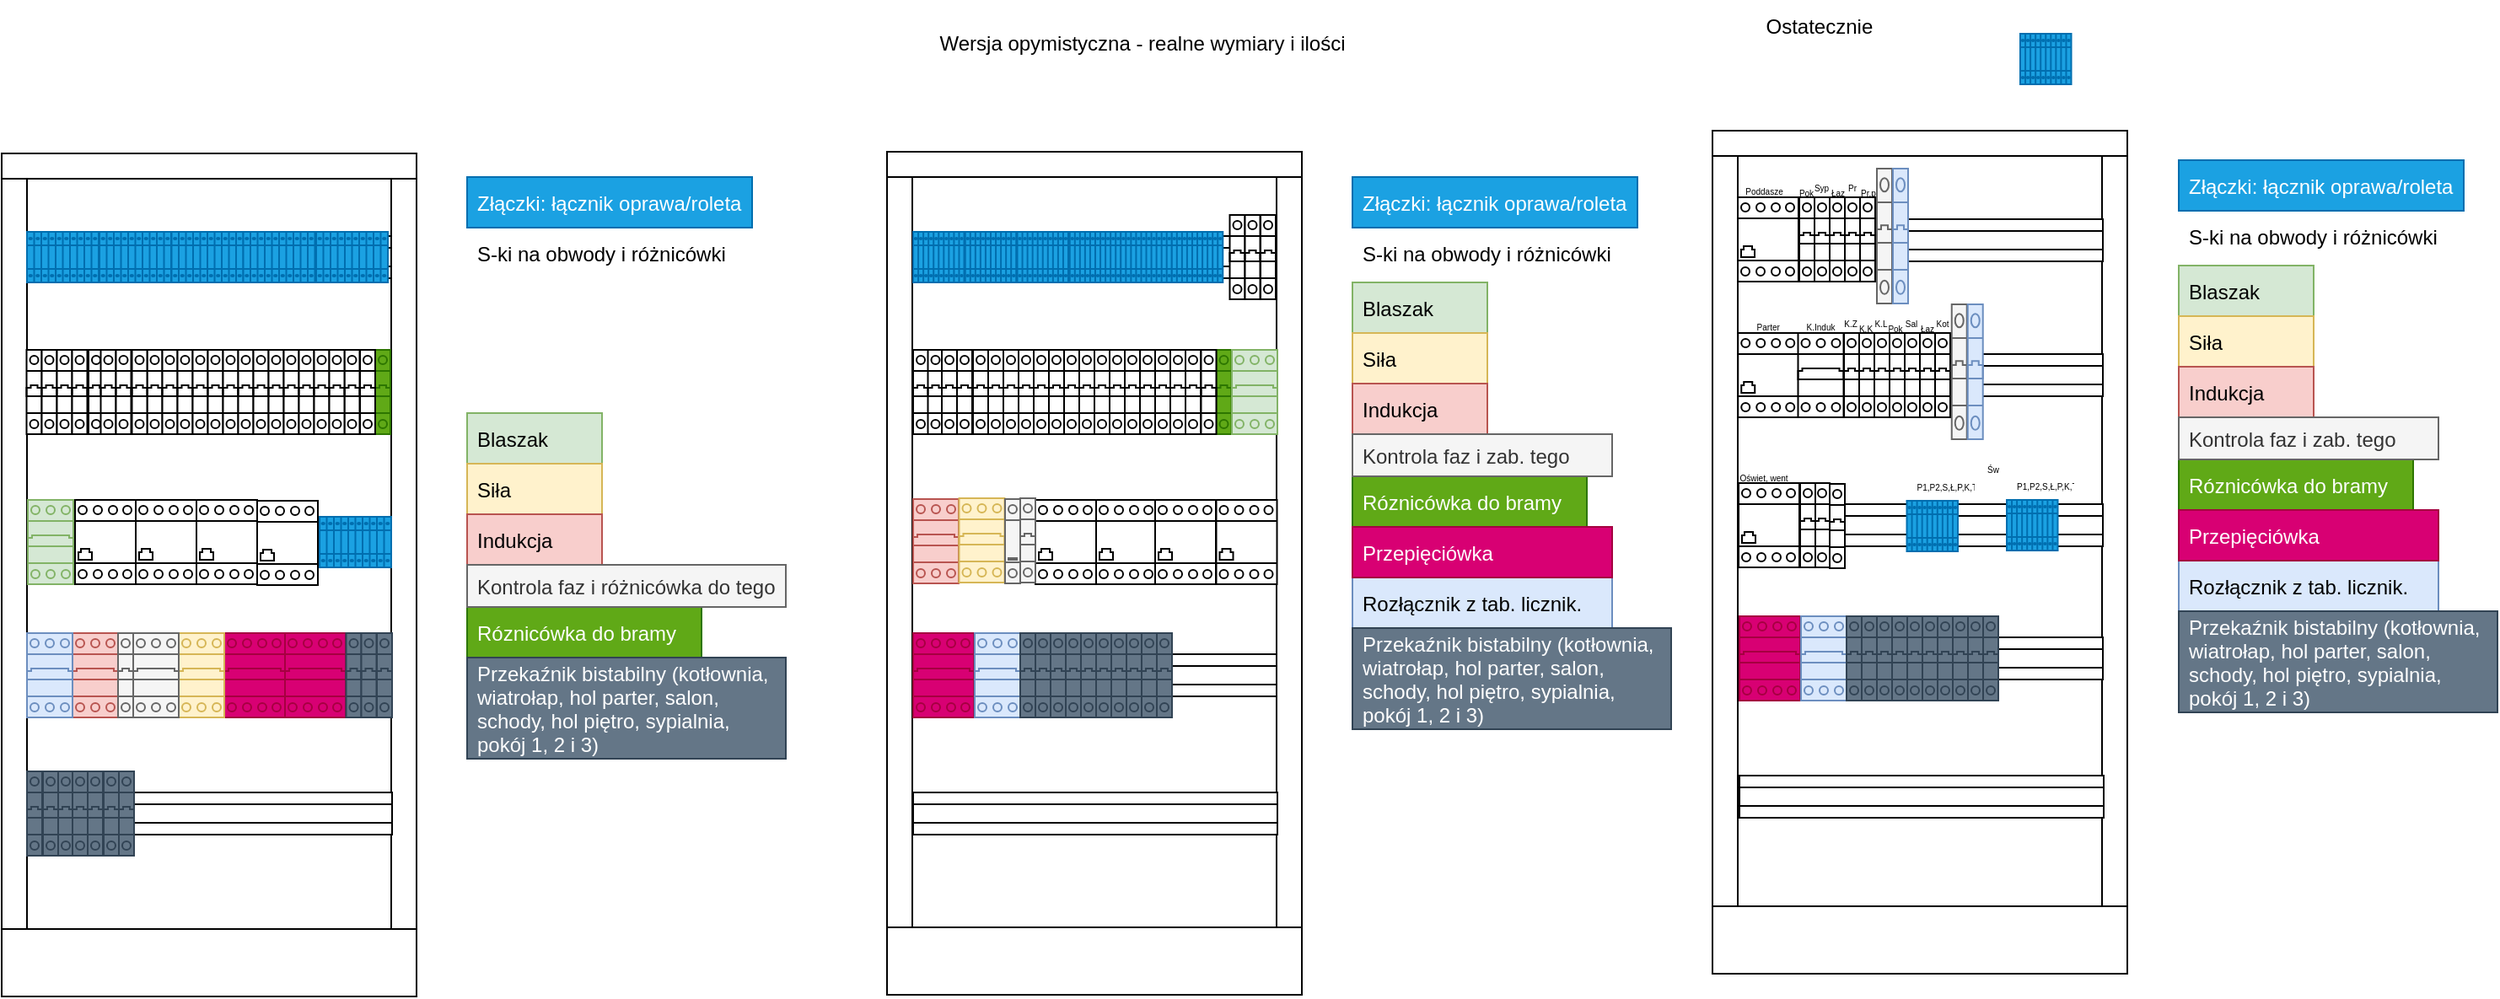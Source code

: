 <mxfile version="15.6.8" type="github">
  <diagram id="TeV0N_XcdjRH2W5U-CbK" name="Page-1">
    <mxGraphModel dx="323" dy="581" grid="1" gridSize="10" guides="1" tooltips="1" connect="1" arrows="1" fold="1" page="0" pageScale="1" pageWidth="850" pageHeight="1100" math="0" shadow="0">
      <root>
        <mxCell id="0" />
        <mxCell id="1" parent="0" />
        <mxCell id="P6xec4ta4unkleBQ9jB0-1" value="" style="verticalLabelPosition=bottom;dashed=0;shadow=0;html=1;align=center;verticalAlign=top;shape=mxgraph.cabinets.cabinet;hasStand=1;hachureGap=4;pointerEvents=0;fontFamily=Architects Daughter;fontSource=https%3A%2F%2Ffonts.googleapis.com%2Fcss%3Ffamily%3DArchitects%2BDaughter;fontSize=20;" parent="1" vertex="1">
          <mxGeometry x="75" y="81" width="246" height="500" as="geometry" />
        </mxCell>
        <mxCell id="isz5vijHFb3tUHXIVNCX-17" value="" style="verticalLabelPosition=bottom;dashed=0;shadow=0;html=1;align=center;verticalAlign=top;shape=mxgraph.cabinets.din_rail;" parent="1" vertex="1">
          <mxGeometry x="90" y="210" width="216" height="25" as="geometry" />
        </mxCell>
        <mxCell id="isz5vijHFb3tUHXIVNCX-1" value="" style="verticalLabelPosition=bottom;dashed=0;shadow=0;html=1;align=center;verticalAlign=top;shape=mxgraph.cabinets.din_rail;" parent="1" vertex="1">
          <mxGeometry x="90" y="130" width="216" height="25" as="geometry" />
        </mxCell>
        <mxCell id="P6xec4ta4unkleBQ9jB0-2" value="" style="verticalLabelPosition=bottom;dashed=0;shadow=0;html=1;align=center;verticalAlign=top;shape=mxgraph.cabinets.cb_1p;hachureGap=4;pointerEvents=0;fontFamily=Architects Daughter;fontSource=https%3A%2F%2Ffonts.googleapis.com%2Fcss%3Ffamily%3DArchitects%2BDaughter;fontSize=20;" parent="1" vertex="1">
          <mxGeometry x="161.25" y="197.5" width="9" height="50" as="geometry" />
        </mxCell>
        <mxCell id="P6xec4ta4unkleBQ9jB0-3" value="" style="verticalLabelPosition=bottom;dashed=0;shadow=0;html=1;align=center;verticalAlign=top;shape=mxgraph.cabinets.cb_1p;hachureGap=4;pointerEvents=0;fontFamily=Architects Daughter;fontSource=https%3A%2F%2Ffonts.googleapis.com%2Fcss%3Ffamily%3DArchitects%2BDaughter;fontSize=20;" parent="1" vertex="1">
          <mxGeometry x="170.25" y="197.5" width="9" height="50" as="geometry" />
        </mxCell>
        <mxCell id="P6xec4ta4unkleBQ9jB0-4" value="" style="verticalLabelPosition=bottom;dashed=0;shadow=0;html=1;align=center;verticalAlign=top;shape=mxgraph.cabinets.cb_1p;hachureGap=4;pointerEvents=0;fontFamily=Architects Daughter;fontSource=https%3A%2F%2Ffonts.googleapis.com%2Fcss%3Ffamily%3DArchitects%2BDaughter;fontSize=20;" parent="1" vertex="1">
          <mxGeometry x="179.25" y="197.5" width="9" height="50" as="geometry" />
        </mxCell>
        <mxCell id="P6xec4ta4unkleBQ9jB0-5" value="" style="verticalLabelPosition=bottom;dashed=0;shadow=0;html=1;align=center;verticalAlign=top;shape=mxgraph.cabinets.cb_1p;hachureGap=4;pointerEvents=0;fontFamily=Architects Daughter;fontSource=https%3A%2F%2Ffonts.googleapis.com%2Fcss%3Ffamily%3DArchitects%2BDaughter;fontSize=20;" parent="1" vertex="1">
          <mxGeometry x="188.25" y="197.5" width="9" height="50" as="geometry" />
        </mxCell>
        <mxCell id="P6xec4ta4unkleBQ9jB0-6" value="" style="verticalLabelPosition=bottom;dashed=0;shadow=0;html=1;align=center;verticalAlign=top;shape=mxgraph.cabinets.cb_1p;hachureGap=4;pointerEvents=0;fontFamily=Architects Daughter;fontSource=https%3A%2F%2Ffonts.googleapis.com%2Fcss%3Ffamily%3DArchitects%2BDaughter;fontSize=20;" parent="1" vertex="1">
          <mxGeometry x="197.25" y="197.5" width="9" height="50" as="geometry" />
        </mxCell>
        <mxCell id="P6xec4ta4unkleBQ9jB0-7" value="" style="verticalLabelPosition=bottom;dashed=0;shadow=0;html=1;align=center;verticalAlign=top;shape=mxgraph.cabinets.cb_1p;hachureGap=4;pointerEvents=0;fontFamily=Architects Daughter;fontSource=https%3A%2F%2Ffonts.googleapis.com%2Fcss%3Ffamily%3DArchitects%2BDaughter;fontSize=20;" parent="1" vertex="1">
          <mxGeometry x="206.25" y="197.5" width="9" height="50" as="geometry" />
        </mxCell>
        <mxCell id="P6xec4ta4unkleBQ9jB0-8" value="" style="verticalLabelPosition=bottom;dashed=0;shadow=0;html=1;align=center;verticalAlign=top;shape=mxgraph.cabinets.cb_1p;hachureGap=4;pointerEvents=0;fontFamily=Architects Daughter;fontSource=https%3A%2F%2Ffonts.googleapis.com%2Fcss%3Ffamily%3DArchitects%2BDaughter;fontSize=20;" parent="1" vertex="1">
          <mxGeometry x="215.25" y="197.5" width="9" height="50" as="geometry" />
        </mxCell>
        <mxCell id="P6xec4ta4unkleBQ9jB0-9" value="" style="verticalLabelPosition=bottom;dashed=0;shadow=0;html=1;align=center;verticalAlign=top;shape=mxgraph.cabinets.cb_1p;hachureGap=4;pointerEvents=0;fontFamily=Architects Daughter;fontSource=https%3A%2F%2Ffonts.googleapis.com%2Fcss%3Ffamily%3DArchitects%2BDaughter;fontSize=20;" parent="1" vertex="1">
          <mxGeometry x="224.25" y="197.5" width="9" height="50" as="geometry" />
        </mxCell>
        <mxCell id="P6xec4ta4unkleBQ9jB0-10" value="" style="verticalLabelPosition=bottom;dashed=0;shadow=0;html=1;align=center;verticalAlign=top;shape=mxgraph.cabinets.cb_1p;hachureGap=4;pointerEvents=0;fontFamily=Architects Daughter;fontSource=https%3A%2F%2Ffonts.googleapis.com%2Fcss%3Ffamily%3DArchitects%2BDaughter;fontSize=20;" parent="1" vertex="1">
          <mxGeometry x="233.25" y="197.5" width="9" height="50" as="geometry" />
        </mxCell>
        <mxCell id="P6xec4ta4unkleBQ9jB0-11" value="" style="verticalLabelPosition=bottom;dashed=0;shadow=0;html=1;align=center;verticalAlign=top;shape=mxgraph.cabinets.cb_1p;hachureGap=4;pointerEvents=0;fontFamily=Architects Daughter;fontSource=https%3A%2F%2Ffonts.googleapis.com%2Fcss%3Ffamily%3DArchitects%2BDaughter;fontSize=20;" parent="1" vertex="1">
          <mxGeometry x="242.25" y="197.5" width="9" height="50" as="geometry" />
        </mxCell>
        <mxCell id="isz5vijHFb3tUHXIVNCX-2" value="" style="verticalLabelPosition=bottom;dashed=0;shadow=0;html=1;align=center;verticalAlign=top;shape=mxgraph.cabinets.cb_1p;hachureGap=4;pointerEvents=0;fontFamily=Architects Daughter;fontSource=https%3A%2F%2Ffonts.googleapis.com%2Fcss%3Ffamily%3DArchitects%2BDaughter;fontSize=20;" parent="1" vertex="1">
          <mxGeometry x="251.25" y="197.5" width="9" height="50" as="geometry" />
        </mxCell>
        <mxCell id="isz5vijHFb3tUHXIVNCX-3" value="" style="verticalLabelPosition=bottom;dashed=0;shadow=0;html=1;align=center;verticalAlign=top;shape=mxgraph.cabinets.cb_1p;hachureGap=4;pointerEvents=0;fontFamily=Architects Daughter;fontSource=https%3A%2F%2Ffonts.googleapis.com%2Fcss%3Ffamily%3DArchitects%2BDaughter;fontSize=20;fillColor=#60a917;fontColor=#ffffff;strokeColor=#2D7600;" parent="1" vertex="1">
          <mxGeometry x="296.5" y="197.5" width="9" height="50" as="geometry" />
        </mxCell>
        <mxCell id="isz5vijHFb3tUHXIVNCX-4" value="" style="verticalLabelPosition=bottom;dashed=0;shadow=0;html=1;align=center;verticalAlign=top;shape=mxgraph.cabinets.cb_1p;hachureGap=4;pointerEvents=0;fontFamily=Architects Daughter;fontSource=https%3A%2F%2Ffonts.googleapis.com%2Fcss%3Ffamily%3DArchitects%2BDaughter;fontSize=20;" parent="1" vertex="1">
          <mxGeometry x="269.25" y="197.5" width="9" height="50" as="geometry" />
        </mxCell>
        <mxCell id="isz5vijHFb3tUHXIVNCX-5" value="" style="verticalLabelPosition=bottom;dashed=0;shadow=0;html=1;align=center;verticalAlign=top;shape=mxgraph.cabinets.cb_1p;hachureGap=4;pointerEvents=0;fontFamily=Architects Daughter;fontSource=https%3A%2F%2Ffonts.googleapis.com%2Fcss%3Ffamily%3DArchitects%2BDaughter;fontSize=20;" parent="1" vertex="1">
          <mxGeometry x="278.25" y="197.5" width="9" height="50" as="geometry" />
        </mxCell>
        <mxCell id="isz5vijHFb3tUHXIVNCX-7" value="" style="verticalLabelPosition=bottom;dashed=0;shadow=0;html=1;align=center;verticalAlign=top;shape=mxgraph.cabinets.cb_1p;hachureGap=4;pointerEvents=0;fontFamily=Architects Daughter;fontSource=https%3A%2F%2Ffonts.googleapis.com%2Fcss%3Ffamily%3DArchitects%2BDaughter;fontSize=20;" parent="1" vertex="1">
          <mxGeometry x="287.5" y="197.5" width="9" height="50" as="geometry" />
        </mxCell>
        <mxCell id="isz5vijHFb3tUHXIVNCX-8" value="" style="verticalLabelPosition=bottom;dashed=0;shadow=0;html=1;align=center;verticalAlign=top;shape=mxgraph.cabinets.cb_1p;hachureGap=4;pointerEvents=0;fontFamily=Architects Daughter;fontSource=https%3A%2F%2Ffonts.googleapis.com%2Fcss%3Ffamily%3DArchitects%2BDaughter;fontSize=20;" parent="1" vertex="1">
          <mxGeometry x="89.75" y="197.5" width="9" height="50" as="geometry" />
        </mxCell>
        <mxCell id="isz5vijHFb3tUHXIVNCX-9" value="" style="verticalLabelPosition=bottom;dashed=0;shadow=0;html=1;align=center;verticalAlign=top;shape=mxgraph.cabinets.cb_1p;hachureGap=4;pointerEvents=0;fontFamily=Architects Daughter;fontSource=https%3A%2F%2Ffonts.googleapis.com%2Fcss%3Ffamily%3DArchitects%2BDaughter;fontSize=20;" parent="1" vertex="1">
          <mxGeometry x="98.75" y="197.5" width="9" height="50" as="geometry" />
        </mxCell>
        <mxCell id="isz5vijHFb3tUHXIVNCX-10" value="" style="verticalLabelPosition=bottom;dashed=0;shadow=0;html=1;align=center;verticalAlign=top;shape=mxgraph.cabinets.cb_1p;hachureGap=4;pointerEvents=0;fontFamily=Architects Daughter;fontSource=https%3A%2F%2Ffonts.googleapis.com%2Fcss%3Ffamily%3DArchitects%2BDaughter;fontSize=20;" parent="1" vertex="1">
          <mxGeometry x="107.75" y="197.5" width="9" height="50" as="geometry" />
        </mxCell>
        <mxCell id="isz5vijHFb3tUHXIVNCX-11" value="" style="verticalLabelPosition=bottom;dashed=0;shadow=0;html=1;align=center;verticalAlign=top;shape=mxgraph.cabinets.cb_1p;hachureGap=4;pointerEvents=0;fontFamily=Architects Daughter;fontSource=https%3A%2F%2Ffonts.googleapis.com%2Fcss%3Ffamily%3DArchitects%2BDaughter;fontSize=20;" parent="1" vertex="1">
          <mxGeometry x="116.75" y="197.5" width="9" height="50" as="geometry" />
        </mxCell>
        <mxCell id="isz5vijHFb3tUHXIVNCX-13" value="" style="verticalLabelPosition=bottom;dashed=0;shadow=0;html=1;align=center;verticalAlign=top;shape=mxgraph.cabinets.cb_1p;hachureGap=4;pointerEvents=0;fontFamily=Architects Daughter;fontSource=https%3A%2F%2Ffonts.googleapis.com%2Fcss%3Ffamily%3DArchitects%2BDaughter;fontSize=20;" parent="1" vertex="1">
          <mxGeometry x="126.5" y="197.5" width="9" height="50" as="geometry" />
        </mxCell>
        <mxCell id="isz5vijHFb3tUHXIVNCX-14" value="" style="verticalLabelPosition=bottom;dashed=0;shadow=0;html=1;align=center;verticalAlign=top;shape=mxgraph.cabinets.cb_1p;hachureGap=4;pointerEvents=0;fontFamily=Architects Daughter;fontSource=https%3A%2F%2Ffonts.googleapis.com%2Fcss%3Ffamily%3DArchitects%2BDaughter;fontSize=20;" parent="1" vertex="1">
          <mxGeometry x="133.75" y="197.5" width="9" height="50" as="geometry" />
        </mxCell>
        <mxCell id="isz5vijHFb3tUHXIVNCX-15" value="" style="verticalLabelPosition=bottom;dashed=0;shadow=0;html=1;align=center;verticalAlign=top;shape=mxgraph.cabinets.cb_1p;hachureGap=4;pointerEvents=0;fontFamily=Architects Daughter;fontSource=https%3A%2F%2Ffonts.googleapis.com%2Fcss%3Ffamily%3DArchitects%2BDaughter;fontSize=20;" parent="1" vertex="1">
          <mxGeometry x="142.75" y="197.5" width="9" height="50" as="geometry" />
        </mxCell>
        <mxCell id="isz5vijHFb3tUHXIVNCX-18" value="" style="verticalLabelPosition=bottom;dashed=0;shadow=0;html=1;align=center;verticalAlign=top;shape=mxgraph.cabinets.din_rail;" parent="1" vertex="1">
          <mxGeometry x="90" y="300" width="216" height="25" as="geometry" />
        </mxCell>
        <mxCell id="isz5vijHFb3tUHXIVNCX-19" value="" style="verticalLabelPosition=bottom;dashed=0;shadow=0;html=1;align=center;verticalAlign=top;shape=mxgraph.cabinets.din_rail;" parent="1" vertex="1">
          <mxGeometry x="90" y="378" width="216" height="25" as="geometry" />
        </mxCell>
        <mxCell id="isz5vijHFb3tUHXIVNCX-20" value="" style="verticalLabelPosition=bottom;dashed=0;shadow=0;html=1;align=center;verticalAlign=top;shape=mxgraph.cabinets.din_rail;" parent="1" vertex="1">
          <mxGeometry x="90.5" y="460" width="216" height="25" as="geometry" />
        </mxCell>
        <mxCell id="isz5vijHFb3tUHXIVNCX-21" value="" style="verticalLabelPosition=bottom;dashed=0;shadow=0;html=1;align=center;verticalAlign=top;shape=mxgraph.cabinets.residual_current_device_4p;" parent="1" vertex="1">
          <mxGeometry x="154.5" y="286.5" width="36" height="50" as="geometry" />
        </mxCell>
        <mxCell id="96s5dku--IcyRKQgOa-p-1" value="" style="verticalLabelPosition=bottom;dashed=0;shadow=0;html=1;align=center;verticalAlign=top;shape=mxgraph.cabinets.residual_current_device_4p;" parent="1" vertex="1">
          <mxGeometry x="118.5" y="286.5" width="36" height="50" as="geometry" />
        </mxCell>
        <mxCell id="96s5dku--IcyRKQgOa-p-30" value="" style="verticalLabelPosition=bottom;dashed=0;shadow=0;html=1;align=center;verticalAlign=top;shape=mxgraph.cabinets.residual_current_device_4p;" parent="1" vertex="1">
          <mxGeometry x="190.5" y="286.5" width="36" height="50" as="geometry" />
        </mxCell>
        <mxCell id="96s5dku--IcyRKQgOa-p-31" value="" style="verticalLabelPosition=bottom;dashed=0;shadow=0;html=1;align=center;verticalAlign=top;shape=mxgraph.cabinets.residual_current_device_4p;" parent="1" vertex="1">
          <mxGeometry x="226.5" y="287" width="36" height="50" as="geometry" />
        </mxCell>
        <mxCell id="96s5dku--IcyRKQgOa-p-32" value="" style="verticalLabelPosition=bottom;dashed=0;shadow=0;html=1;align=center;verticalAlign=top;shape=mxgraph.cabinets.cb_3p;fillColor=#f8cecc;strokeColor=#b85450;" parent="1" vertex="1">
          <mxGeometry x="117" y="365.5" width="27" height="50" as="geometry" />
        </mxCell>
        <mxCell id="96s5dku--IcyRKQgOa-p-282" value="" style="verticalLabelPosition=bottom;dashed=0;shadow=0;html=1;align=center;verticalAlign=top;shape=mxgraph.cabinets.cb_4p;fillColor=#d80073;strokeColor=#A50040;fontColor=#ffffff;" parent="1" vertex="1">
          <mxGeometry x="207" y="365.5" width="36" height="50" as="geometry" />
        </mxCell>
        <mxCell id="96s5dku--IcyRKQgOa-p-283" value="" style="verticalLabelPosition=bottom;dashed=0;shadow=0;html=1;align=center;verticalAlign=top;shape=mxgraph.cabinets.cb_4p;fillColor=#d80073;strokeColor=#A50040;fontColor=#ffffff;" parent="1" vertex="1">
          <mxGeometry x="243" y="365.5" width="36" height="50" as="geometry" />
        </mxCell>
        <mxCell id="96s5dku--IcyRKQgOa-p-288" value="" style="verticalLabelPosition=bottom;dashed=0;shadow=0;html=1;align=center;verticalAlign=top;shape=mxgraph.cabinets.terminal_4_6mm2_x10;fillColor=#1ba1e2;fontColor=#ffffff;strokeColor=#006EAF;" parent="1" vertex="1">
          <mxGeometry x="90" y="127.5" width="42.5" height="30" as="geometry" />
        </mxCell>
        <mxCell id="96s5dku--IcyRKQgOa-p-294" value="" style="verticalLabelPosition=bottom;dashed=0;shadow=0;html=1;align=center;verticalAlign=top;shape=mxgraph.cabinets.cb_1p;hachureGap=4;pointerEvents=0;fontFamily=Architects Daughter;fontSource=https%3A%2F%2Ffonts.googleapis.com%2Fcss%3Ffamily%3DArchitects%2BDaughter;fontSize=20;" parent="1" vertex="1">
          <mxGeometry x="152.25" y="197.5" width="9" height="50" as="geometry" />
        </mxCell>
        <mxCell id="96s5dku--IcyRKQgOa-p-297" value="" style="verticalLabelPosition=bottom;dashed=0;shadow=0;html=1;align=center;verticalAlign=top;shape=mxgraph.cabinets.cb_3p;fillColor=#fff2cc;strokeColor=#d6b656;" parent="1" vertex="1">
          <mxGeometry x="180" y="365.5" width="27" height="50" as="geometry" />
        </mxCell>
        <mxCell id="96s5dku--IcyRKQgOa-p-298" value="" style="verticalLabelPosition=bottom;dashed=0;shadow=0;html=1;align=center;verticalAlign=top;shape=mxgraph.cabinets.cb_3p;fillColor=#d5e8d4;strokeColor=#82b366;" parent="1" vertex="1">
          <mxGeometry x="90.5" y="286.5" width="27" height="50" as="geometry" />
        </mxCell>
        <mxCell id="96s5dku--IcyRKQgOa-p-299" value="" style="verticalLabelPosition=bottom;dashed=0;shadow=0;html=1;align=center;verticalAlign=top;shape=mxgraph.cabinets.cb_3p;fillColor=#dae8fc;strokeColor=#6c8ebf;" parent="1" vertex="1">
          <mxGeometry x="90" y="365.5" width="27" height="50" as="geometry" />
        </mxCell>
        <mxCell id="96s5dku--IcyRKQgOa-p-300" value="" style="verticalLabelPosition=bottom;dashed=0;shadow=0;html=1;align=center;verticalAlign=top;shape=mxgraph.cabinets.cb_1p;hachureGap=4;pointerEvents=0;fontFamily=Architects Daughter;fontSource=https%3A%2F%2Ffonts.googleapis.com%2Fcss%3Ffamily%3DArchitects%2BDaughter;fontSize=20;fillColor=#f5f5f5;fontColor=#333333;strokeColor=#666666;" parent="1" vertex="1">
          <mxGeometry x="144" y="365.5" width="9" height="50" as="geometry" />
        </mxCell>
        <mxCell id="96s5dku--IcyRKQgOa-p-301" value="" style="verticalLabelPosition=bottom;dashed=0;shadow=0;html=1;align=center;verticalAlign=top;shape=mxgraph.cabinets.cb_3p;fillColor=#f5f5f5;strokeColor=#666666;fontColor=#333333;" parent="1" vertex="1">
          <mxGeometry x="153" y="365.5" width="27" height="50" as="geometry" />
        </mxCell>
        <mxCell id="96s5dku--IcyRKQgOa-p-302" value="" style="verticalLabelPosition=bottom;dashed=0;shadow=0;html=1;align=center;verticalAlign=top;shape=mxgraph.cabinets.terminal_4_6mm2_x10;fillColor=#1ba1e2;fontColor=#ffffff;strokeColor=#006EAF;" parent="1" vertex="1">
          <mxGeometry x="133" y="127.5" width="42.5" height="30" as="geometry" />
        </mxCell>
        <mxCell id="96s5dku--IcyRKQgOa-p-303" value="" style="verticalLabelPosition=bottom;dashed=0;shadow=0;html=1;align=center;verticalAlign=top;shape=mxgraph.cabinets.cb_1p;hachureGap=4;pointerEvents=0;fontFamily=Architects Daughter;fontSource=https%3A%2F%2Ffonts.googleapis.com%2Fcss%3Ffamily%3DArchitects%2BDaughter;fontSize=20;" parent="1" vertex="1">
          <mxGeometry x="260.25" y="197.5" width="9" height="50" as="geometry" />
        </mxCell>
        <mxCell id="96s5dku--IcyRKQgOa-p-304" value="" style="verticalLabelPosition=bottom;dashed=0;shadow=0;html=1;align=center;verticalAlign=top;shape=mxgraph.cabinets.cb_1p;hachureGap=4;pointerEvents=0;fontFamily=Architects Daughter;fontSource=https%3A%2F%2Ffonts.googleapis.com%2Fcss%3Ffamily%3DArchitects%2BDaughter;fontSize=20;" parent="1" vertex="1">
          <mxGeometry x="269.25" y="197.5" width="9" height="50" as="geometry" />
        </mxCell>
        <mxCell id="96s5dku--IcyRKQgOa-p-305" value="" style="verticalLabelPosition=bottom;dashed=0;shadow=0;html=1;align=center;verticalAlign=top;shape=mxgraph.cabinets.terminal_4_6mm2_x10;fillColor=#1ba1e2;fontColor=#ffffff;strokeColor=#006EAF;" parent="1" vertex="1">
          <mxGeometry x="175.75" y="127.5" width="42.5" height="30" as="geometry" />
        </mxCell>
        <mxCell id="96s5dku--IcyRKQgOa-p-307" value="Blaszak" style="text;strokeColor=#82b366;fillColor=#d5e8d4;align=left;verticalAlign=middle;spacingLeft=4;spacingRight=4;overflow=hidden;points=[[0,0.5],[1,0.5]];portConstraint=eastwest;rotatable=0;" parent="1" vertex="1">
          <mxGeometry x="351" y="235" width="80" height="30" as="geometry" />
        </mxCell>
        <mxCell id="96s5dku--IcyRKQgOa-p-308" value="Siła" style="text;strokeColor=#d6b656;fillColor=#fff2cc;align=left;verticalAlign=middle;spacingLeft=4;spacingRight=4;overflow=hidden;points=[[0,0.5],[1,0.5]];portConstraint=eastwest;rotatable=0;" parent="1" vertex="1">
          <mxGeometry x="351" y="265" width="80" height="30" as="geometry" />
        </mxCell>
        <mxCell id="96s5dku--IcyRKQgOa-p-309" value="Indukcja" style="text;strokeColor=#b85450;fillColor=#f8cecc;align=left;verticalAlign=middle;spacingLeft=4;spacingRight=4;overflow=hidden;points=[[0,0.5],[1,0.5]];portConstraint=eastwest;rotatable=0;" parent="1" vertex="1">
          <mxGeometry x="351" y="295" width="80" height="30" as="geometry" />
        </mxCell>
        <mxCell id="96s5dku--IcyRKQgOa-p-310" value="Róznicówka do bramy" style="text;strokeColor=#2D7600;fillColor=#60a917;align=left;verticalAlign=middle;spacingLeft=4;spacingRight=4;overflow=hidden;points=[[0,0.5],[1,0.5]];portConstraint=eastwest;rotatable=0;fontColor=#ffffff;" parent="1" vertex="1">
          <mxGeometry x="351" y="350" width="139" height="30" as="geometry" />
        </mxCell>
        <mxCell id="96s5dku--IcyRKQgOa-p-311" value="Kontrola faz i różnicówka do tego" style="text;strokeColor=#666666;fillColor=#f5f5f5;align=left;verticalAlign=middle;spacingLeft=4;spacingRight=4;overflow=hidden;points=[[0,0.5],[1,0.5]];portConstraint=eastwest;rotatable=0;fontColor=#333333;" parent="1" vertex="1">
          <mxGeometry x="351" y="325" width="189" height="25" as="geometry" />
        </mxCell>
        <mxCell id="96s5dku--IcyRKQgOa-p-313" value="S-ki na obwody i różnicówki" style="text;align=left;verticalAlign=middle;spacingLeft=4;spacingRight=4;overflow=hidden;points=[[0,0.5],[1,0.5]];portConstraint=eastwest;rotatable=0;" parent="1" vertex="1">
          <mxGeometry x="351" y="125" width="169" height="30" as="geometry" />
        </mxCell>
        <mxCell id="96s5dku--IcyRKQgOa-p-314" value="Złączki: łącznik oprawa/roleta" style="text;align=left;verticalAlign=middle;spacingLeft=4;spacingRight=4;overflow=hidden;points=[[0,0.5],[1,0.5]];portConstraint=eastwest;rotatable=0;fillColor=#1ba1e2;fontColor=#ffffff;strokeColor=#006EAF;" parent="1" vertex="1">
          <mxGeometry x="351" y="95" width="169" height="30" as="geometry" />
        </mxCell>
        <mxCell id="96s5dku--IcyRKQgOa-p-335" value="" style="verticalLabelPosition=bottom;dashed=0;shadow=0;html=1;align=center;verticalAlign=top;shape=mxgraph.cabinets.terminal_4_6mm2_x10;fillColor=#1ba1e2;fontColor=#ffffff;strokeColor=#006EAF;" parent="1" vertex="1">
          <mxGeometry x="218.25" y="127.5" width="42.5" height="30" as="geometry" />
        </mxCell>
        <mxCell id="96s5dku--IcyRKQgOa-p-336" value="" style="verticalLabelPosition=bottom;dashed=0;shadow=0;html=1;align=center;verticalAlign=top;shape=mxgraph.cabinets.terminal_4_6mm2_x10;fillColor=#1ba1e2;fontColor=#ffffff;strokeColor=#006EAF;" parent="1" vertex="1">
          <mxGeometry x="261.5" y="127.5" width="42.5" height="30" as="geometry" />
        </mxCell>
        <mxCell id="96s5dku--IcyRKQgOa-p-337" value="" style="verticalLabelPosition=bottom;dashed=0;shadow=0;html=1;align=center;verticalAlign=top;shape=mxgraph.cabinets.terminal_4_6mm2_x10;fillColor=#1ba1e2;fontColor=#ffffff;strokeColor=#006EAF;" parent="1" vertex="1">
          <mxGeometry x="263.5" y="296.5" width="42.5" height="30" as="geometry" />
        </mxCell>
        <mxCell id="96s5dku--IcyRKQgOa-p-338" value="" style="verticalLabelPosition=bottom;dashed=0;shadow=0;html=1;align=center;verticalAlign=top;shape=mxgraph.cabinets.cabinet;hasStand=1;hachureGap=4;pointerEvents=0;fontFamily=Architects Daughter;fontSource=https%3A%2F%2Ffonts.googleapis.com%2Fcss%3Ffamily%3DArchitects%2BDaughter;fontSize=20;" parent="1" vertex="1">
          <mxGeometry x="600" y="80" width="246" height="500" as="geometry" />
        </mxCell>
        <mxCell id="96s5dku--IcyRKQgOa-p-339" value="" style="verticalLabelPosition=bottom;dashed=0;shadow=0;html=1;align=center;verticalAlign=top;shape=mxgraph.cabinets.din_rail;" parent="1" vertex="1">
          <mxGeometry x="615" y="210" width="216" height="25" as="geometry" />
        </mxCell>
        <mxCell id="96s5dku--IcyRKQgOa-p-340" value="" style="verticalLabelPosition=bottom;dashed=0;shadow=0;html=1;align=center;verticalAlign=top;shape=mxgraph.cabinets.din_rail;" parent="1" vertex="1">
          <mxGeometry x="615" y="130" width="216" height="25" as="geometry" />
        </mxCell>
        <mxCell id="96s5dku--IcyRKQgOa-p-341" value="" style="verticalLabelPosition=bottom;dashed=0;shadow=0;html=1;align=center;verticalAlign=top;shape=mxgraph.cabinets.cb_1p;hachureGap=4;pointerEvents=0;fontFamily=Architects Daughter;fontSource=https%3A%2F%2Ffonts.googleapis.com%2Fcss%3Ffamily%3DArchitects%2BDaughter;fontSize=20;" parent="1" vertex="1">
          <mxGeometry x="660" y="197.5" width="9" height="50" as="geometry" />
        </mxCell>
        <mxCell id="96s5dku--IcyRKQgOa-p-342" value="" style="verticalLabelPosition=bottom;dashed=0;shadow=0;html=1;align=center;verticalAlign=top;shape=mxgraph.cabinets.cb_1p;hachureGap=4;pointerEvents=0;fontFamily=Architects Daughter;fontSource=https%3A%2F%2Ffonts.googleapis.com%2Fcss%3Ffamily%3DArchitects%2BDaughter;fontSize=20;" parent="1" vertex="1">
          <mxGeometry x="669" y="197.5" width="9" height="50" as="geometry" />
        </mxCell>
        <mxCell id="96s5dku--IcyRKQgOa-p-343" value="" style="verticalLabelPosition=bottom;dashed=0;shadow=0;html=1;align=center;verticalAlign=top;shape=mxgraph.cabinets.cb_1p;hachureGap=4;pointerEvents=0;fontFamily=Architects Daughter;fontSource=https%3A%2F%2Ffonts.googleapis.com%2Fcss%3Ffamily%3DArchitects%2BDaughter;fontSize=20;" parent="1" vertex="1">
          <mxGeometry x="678" y="197.5" width="9" height="50" as="geometry" />
        </mxCell>
        <mxCell id="96s5dku--IcyRKQgOa-p-344" value="" style="verticalLabelPosition=bottom;dashed=0;shadow=0;html=1;align=center;verticalAlign=top;shape=mxgraph.cabinets.cb_1p;hachureGap=4;pointerEvents=0;fontFamily=Architects Daughter;fontSource=https%3A%2F%2Ffonts.googleapis.com%2Fcss%3Ffamily%3DArchitects%2BDaughter;fontSize=20;" parent="1" vertex="1">
          <mxGeometry x="687" y="197.5" width="9" height="50" as="geometry" />
        </mxCell>
        <mxCell id="96s5dku--IcyRKQgOa-p-345" value="" style="verticalLabelPosition=bottom;dashed=0;shadow=0;html=1;align=center;verticalAlign=top;shape=mxgraph.cabinets.cb_1p;hachureGap=4;pointerEvents=0;fontFamily=Architects Daughter;fontSource=https%3A%2F%2Ffonts.googleapis.com%2Fcss%3Ffamily%3DArchitects%2BDaughter;fontSize=20;" parent="1" vertex="1">
          <mxGeometry x="696" y="197.5" width="9" height="50" as="geometry" />
        </mxCell>
        <mxCell id="96s5dku--IcyRKQgOa-p-346" value="" style="verticalLabelPosition=bottom;dashed=0;shadow=0;html=1;align=center;verticalAlign=top;shape=mxgraph.cabinets.cb_1p;hachureGap=4;pointerEvents=0;fontFamily=Architects Daughter;fontSource=https%3A%2F%2Ffonts.googleapis.com%2Fcss%3Ffamily%3DArchitects%2BDaughter;fontSize=20;" parent="1" vertex="1">
          <mxGeometry x="705" y="197.5" width="9" height="50" as="geometry" />
        </mxCell>
        <mxCell id="96s5dku--IcyRKQgOa-p-347" value="" style="verticalLabelPosition=bottom;dashed=0;shadow=0;html=1;align=center;verticalAlign=top;shape=mxgraph.cabinets.cb_1p;hachureGap=4;pointerEvents=0;fontFamily=Architects Daughter;fontSource=https%3A%2F%2Ffonts.googleapis.com%2Fcss%3Ffamily%3DArchitects%2BDaughter;fontSize=20;" parent="1" vertex="1">
          <mxGeometry x="714" y="197.5" width="9" height="50" as="geometry" />
        </mxCell>
        <mxCell id="96s5dku--IcyRKQgOa-p-348" value="" style="verticalLabelPosition=bottom;dashed=0;shadow=0;html=1;align=center;verticalAlign=top;shape=mxgraph.cabinets.cb_1p;hachureGap=4;pointerEvents=0;fontFamily=Architects Daughter;fontSource=https%3A%2F%2Ffonts.googleapis.com%2Fcss%3Ffamily%3DArchitects%2BDaughter;fontSize=20;" parent="1" vertex="1">
          <mxGeometry x="723" y="197.5" width="9" height="50" as="geometry" />
        </mxCell>
        <mxCell id="96s5dku--IcyRKQgOa-p-349" value="" style="verticalLabelPosition=bottom;dashed=0;shadow=0;html=1;align=center;verticalAlign=top;shape=mxgraph.cabinets.cb_1p;hachureGap=4;pointerEvents=0;fontFamily=Architects Daughter;fontSource=https%3A%2F%2Ffonts.googleapis.com%2Fcss%3Ffamily%3DArchitects%2BDaughter;fontSize=20;" parent="1" vertex="1">
          <mxGeometry x="732" y="197.5" width="9" height="50" as="geometry" />
        </mxCell>
        <mxCell id="96s5dku--IcyRKQgOa-p-350" value="" style="verticalLabelPosition=bottom;dashed=0;shadow=0;html=1;align=center;verticalAlign=top;shape=mxgraph.cabinets.cb_1p;hachureGap=4;pointerEvents=0;fontFamily=Architects Daughter;fontSource=https%3A%2F%2Ffonts.googleapis.com%2Fcss%3Ffamily%3DArchitects%2BDaughter;fontSize=20;" parent="1" vertex="1">
          <mxGeometry x="741" y="197.5" width="9" height="50" as="geometry" />
        </mxCell>
        <mxCell id="96s5dku--IcyRKQgOa-p-351" value="" style="verticalLabelPosition=bottom;dashed=0;shadow=0;html=1;align=center;verticalAlign=top;shape=mxgraph.cabinets.cb_1p;hachureGap=4;pointerEvents=0;fontFamily=Architects Daughter;fontSource=https%3A%2F%2Ffonts.googleapis.com%2Fcss%3Ffamily%3DArchitects%2BDaughter;fontSize=20;" parent="1" vertex="1">
          <mxGeometry x="750" y="197.5" width="9" height="50" as="geometry" />
        </mxCell>
        <mxCell id="96s5dku--IcyRKQgOa-p-352" value="" style="verticalLabelPosition=bottom;dashed=0;shadow=0;html=1;align=center;verticalAlign=top;shape=mxgraph.cabinets.cb_1p;hachureGap=4;pointerEvents=0;fontFamily=Architects Daughter;fontSource=https%3A%2F%2Ffonts.googleapis.com%2Fcss%3Ffamily%3DArchitects%2BDaughter;fontSize=20;fillColor=#60a917;fontColor=#ffffff;strokeColor=#2D7600;" parent="1" vertex="1">
          <mxGeometry x="795.25" y="197.5" width="9" height="50" as="geometry" />
        </mxCell>
        <mxCell id="96s5dku--IcyRKQgOa-p-353" value="" style="verticalLabelPosition=bottom;dashed=0;shadow=0;html=1;align=center;verticalAlign=top;shape=mxgraph.cabinets.cb_1p;hachureGap=4;pointerEvents=0;fontFamily=Architects Daughter;fontSource=https%3A%2F%2Ffonts.googleapis.com%2Fcss%3Ffamily%3DArchitects%2BDaughter;fontSize=20;" parent="1" vertex="1">
          <mxGeometry x="768" y="197.5" width="9" height="50" as="geometry" />
        </mxCell>
        <mxCell id="96s5dku--IcyRKQgOa-p-354" value="" style="verticalLabelPosition=bottom;dashed=0;shadow=0;html=1;align=center;verticalAlign=top;shape=mxgraph.cabinets.cb_1p;hachureGap=4;pointerEvents=0;fontFamily=Architects Daughter;fontSource=https%3A%2F%2Ffonts.googleapis.com%2Fcss%3Ffamily%3DArchitects%2BDaughter;fontSize=20;" parent="1" vertex="1">
          <mxGeometry x="777" y="197.5" width="9" height="50" as="geometry" />
        </mxCell>
        <mxCell id="96s5dku--IcyRKQgOa-p-355" value="" style="verticalLabelPosition=bottom;dashed=0;shadow=0;html=1;align=center;verticalAlign=top;shape=mxgraph.cabinets.cb_1p;hachureGap=4;pointerEvents=0;fontFamily=Architects Daughter;fontSource=https%3A%2F%2Ffonts.googleapis.com%2Fcss%3Ffamily%3DArchitects%2BDaughter;fontSize=20;" parent="1" vertex="1">
          <mxGeometry x="786.25" y="197.5" width="9" height="50" as="geometry" />
        </mxCell>
        <mxCell id="96s5dku--IcyRKQgOa-p-356" value="" style="verticalLabelPosition=bottom;dashed=0;shadow=0;html=1;align=center;verticalAlign=top;shape=mxgraph.cabinets.cb_1p;hachureGap=4;pointerEvents=0;fontFamily=Architects Daughter;fontSource=https%3A%2F%2Ffonts.googleapis.com%2Fcss%3Ffamily%3DArchitects%2BDaughter;fontSize=20;" parent="1" vertex="1">
          <mxGeometry x="803.25" y="117.5" width="9" height="50" as="geometry" />
        </mxCell>
        <mxCell id="96s5dku--IcyRKQgOa-p-357" value="" style="verticalLabelPosition=bottom;dashed=0;shadow=0;html=1;align=center;verticalAlign=top;shape=mxgraph.cabinets.cb_1p;hachureGap=4;pointerEvents=0;fontFamily=Architects Daughter;fontSource=https%3A%2F%2Ffonts.googleapis.com%2Fcss%3Ffamily%3DArchitects%2BDaughter;fontSize=20;" parent="1" vertex="1">
          <mxGeometry x="812.25" y="117.5" width="9" height="50" as="geometry" />
        </mxCell>
        <mxCell id="96s5dku--IcyRKQgOa-p-358" value="" style="verticalLabelPosition=bottom;dashed=0;shadow=0;html=1;align=center;verticalAlign=top;shape=mxgraph.cabinets.cb_1p;hachureGap=4;pointerEvents=0;fontFamily=Architects Daughter;fontSource=https%3A%2F%2Ffonts.googleapis.com%2Fcss%3Ffamily%3DArchitects%2BDaughter;fontSize=20;" parent="1" vertex="1">
          <mxGeometry x="821.5" y="117.5" width="9" height="50" as="geometry" />
        </mxCell>
        <mxCell id="96s5dku--IcyRKQgOa-p-359" value="" style="verticalLabelPosition=bottom;dashed=0;shadow=0;html=1;align=center;verticalAlign=top;shape=mxgraph.cabinets.cb_1p;hachureGap=4;pointerEvents=0;fontFamily=Architects Daughter;fontSource=https%3A%2F%2Ffonts.googleapis.com%2Fcss%3Ffamily%3DArchitects%2BDaughter;fontSize=20;" parent="1" vertex="1">
          <mxGeometry x="615.5" y="197.5" width="9" height="50" as="geometry" />
        </mxCell>
        <mxCell id="96s5dku--IcyRKQgOa-p-360" value="" style="verticalLabelPosition=bottom;dashed=0;shadow=0;html=1;align=center;verticalAlign=top;shape=mxgraph.cabinets.cb_1p;hachureGap=4;pointerEvents=0;fontFamily=Architects Daughter;fontSource=https%3A%2F%2Ffonts.googleapis.com%2Fcss%3Ffamily%3DArchitects%2BDaughter;fontSize=20;" parent="1" vertex="1">
          <mxGeometry x="624.25" y="197.5" width="9" height="50" as="geometry" />
        </mxCell>
        <mxCell id="96s5dku--IcyRKQgOa-p-361" value="" style="verticalLabelPosition=bottom;dashed=0;shadow=0;html=1;align=center;verticalAlign=top;shape=mxgraph.cabinets.cb_1p;hachureGap=4;pointerEvents=0;fontFamily=Architects Daughter;fontSource=https%3A%2F%2Ffonts.googleapis.com%2Fcss%3Ffamily%3DArchitects%2BDaughter;fontSize=20;" parent="1" vertex="1">
          <mxGeometry x="632.5" y="197.5" width="9" height="50" as="geometry" />
        </mxCell>
        <mxCell id="96s5dku--IcyRKQgOa-p-362" value="" style="verticalLabelPosition=bottom;dashed=0;shadow=0;html=1;align=center;verticalAlign=top;shape=mxgraph.cabinets.cb_1p;hachureGap=4;pointerEvents=0;fontFamily=Architects Daughter;fontSource=https%3A%2F%2Ffonts.googleapis.com%2Fcss%3Ffamily%3DArchitects%2BDaughter;fontSize=20;" parent="1" vertex="1">
          <mxGeometry x="641.5" y="197.5" width="9" height="50" as="geometry" />
        </mxCell>
        <mxCell id="96s5dku--IcyRKQgOa-p-363" value="" style="verticalLabelPosition=bottom;dashed=0;shadow=0;html=1;align=center;verticalAlign=top;shape=mxgraph.cabinets.din_rail;" parent="1" vertex="1">
          <mxGeometry x="615" y="299" width="216" height="25" as="geometry" />
        </mxCell>
        <mxCell id="96s5dku--IcyRKQgOa-p-364" value="" style="verticalLabelPosition=bottom;dashed=0;shadow=0;html=1;align=center;verticalAlign=top;shape=mxgraph.cabinets.din_rail;" parent="1" vertex="1">
          <mxGeometry x="615" y="378" width="216" height="25" as="geometry" />
        </mxCell>
        <mxCell id="96s5dku--IcyRKQgOa-p-365" value="" style="verticalLabelPosition=bottom;dashed=0;shadow=0;html=1;align=center;verticalAlign=top;shape=mxgraph.cabinets.din_rail;" parent="1" vertex="1">
          <mxGeometry x="615.5" y="460" width="216" height="25" as="geometry" />
        </mxCell>
        <mxCell id="96s5dku--IcyRKQgOa-p-366" value="" style="verticalLabelPosition=bottom;dashed=0;shadow=0;html=1;align=center;verticalAlign=top;shape=mxgraph.cabinets.residual_current_device_4p;" parent="1" vertex="1">
          <mxGeometry x="724" y="286.5" width="36" height="50" as="geometry" />
        </mxCell>
        <mxCell id="96s5dku--IcyRKQgOa-p-367" value="" style="verticalLabelPosition=bottom;dashed=0;shadow=0;html=1;align=center;verticalAlign=top;shape=mxgraph.cabinets.residual_current_device_4p;" parent="1" vertex="1">
          <mxGeometry x="688" y="286.5" width="36" height="50" as="geometry" />
        </mxCell>
        <mxCell id="96s5dku--IcyRKQgOa-p-368" value="" style="verticalLabelPosition=bottom;dashed=0;shadow=0;html=1;align=center;verticalAlign=top;shape=mxgraph.cabinets.residual_current_device_4p;" parent="1" vertex="1">
          <mxGeometry x="759" y="286.5" width="36" height="50" as="geometry" />
        </mxCell>
        <mxCell id="96s5dku--IcyRKQgOa-p-369" value="" style="verticalLabelPosition=bottom;dashed=0;shadow=0;html=1;align=center;verticalAlign=top;shape=mxgraph.cabinets.residual_current_device_4p;" parent="1" vertex="1">
          <mxGeometry x="795.25" y="286.5" width="36" height="50" as="geometry" />
        </mxCell>
        <mxCell id="96s5dku--IcyRKQgOa-p-370" value="" style="verticalLabelPosition=bottom;dashed=0;shadow=0;html=1;align=center;verticalAlign=top;shape=mxgraph.cabinets.cb_3p;fillColor=#f8cecc;strokeColor=#b85450;" parent="1" vertex="1">
          <mxGeometry x="615.5" y="286" width="27" height="50" as="geometry" />
        </mxCell>
        <mxCell id="96s5dku--IcyRKQgOa-p-372" value="" style="verticalLabelPosition=bottom;dashed=0;shadow=0;html=1;align=center;verticalAlign=top;shape=mxgraph.cabinets.cb_4p;fillColor=#d80073;strokeColor=#A50040;fontColor=#ffffff;" parent="1" vertex="1">
          <mxGeometry x="615.5" y="365.5" width="36" height="50" as="geometry" />
        </mxCell>
        <mxCell id="96s5dku--IcyRKQgOa-p-373" value="" style="verticalLabelPosition=bottom;dashed=0;shadow=0;html=1;align=center;verticalAlign=top;shape=mxgraph.cabinets.terminal_4_6mm2_x10;fillColor=#1ba1e2;fontColor=#ffffff;strokeColor=#006EAF;" parent="1" vertex="1">
          <mxGeometry x="615.5" y="127.5" width="30.25" height="30" as="geometry" />
        </mxCell>
        <mxCell id="96s5dku--IcyRKQgOa-p-374" value="" style="verticalLabelPosition=bottom;dashed=0;shadow=0;html=1;align=center;verticalAlign=top;shape=mxgraph.cabinets.cb_1p;hachureGap=4;pointerEvents=0;fontFamily=Architects Daughter;fontSource=https%3A%2F%2Ffonts.googleapis.com%2Fcss%3Ffamily%3DArchitects%2BDaughter;fontSize=20;" parent="1" vertex="1">
          <mxGeometry x="651" y="197.5" width="9" height="50" as="geometry" />
        </mxCell>
        <mxCell id="96s5dku--IcyRKQgOa-p-375" value="" style="verticalLabelPosition=bottom;dashed=0;shadow=0;html=1;align=center;verticalAlign=top;shape=mxgraph.cabinets.cb_3p;fillColor=#fff2cc;strokeColor=#d6b656;" parent="1" vertex="1">
          <mxGeometry x="642.75" y="285.5" width="27" height="50" as="geometry" />
        </mxCell>
        <mxCell id="96s5dku--IcyRKQgOa-p-376" value="" style="verticalLabelPosition=bottom;dashed=0;shadow=0;html=1;align=center;verticalAlign=top;shape=mxgraph.cabinets.cb_3p;fillColor=#d5e8d4;strokeColor=#82b366;" parent="1" vertex="1">
          <mxGeometry x="804.5" y="197.5" width="27" height="50" as="geometry" />
        </mxCell>
        <mxCell id="96s5dku--IcyRKQgOa-p-377" value="" style="verticalLabelPosition=bottom;dashed=0;shadow=0;html=1;align=center;verticalAlign=top;shape=mxgraph.cabinets.cb_3p;fillColor=#dae8fc;strokeColor=#6c8ebf;" parent="1" vertex="1">
          <mxGeometry x="652" y="365.5" width="27" height="50" as="geometry" />
        </mxCell>
        <mxCell id="96s5dku--IcyRKQgOa-p-381" value="" style="verticalLabelPosition=bottom;dashed=0;shadow=0;html=1;align=center;verticalAlign=top;shape=mxgraph.cabinets.cb_1p;hachureGap=4;pointerEvents=0;fontFamily=Architects Daughter;fontSource=https%3A%2F%2Ffonts.googleapis.com%2Fcss%3Ffamily%3DArchitects%2BDaughter;fontSize=20;" parent="1" vertex="1">
          <mxGeometry x="759" y="197.5" width="9" height="50" as="geometry" />
        </mxCell>
        <mxCell id="96s5dku--IcyRKQgOa-p-382" value="" style="verticalLabelPosition=bottom;dashed=0;shadow=0;html=1;align=center;verticalAlign=top;shape=mxgraph.cabinets.cb_1p;hachureGap=4;pointerEvents=0;fontFamily=Architects Daughter;fontSource=https%3A%2F%2Ffonts.googleapis.com%2Fcss%3Ffamily%3DArchitects%2BDaughter;fontSize=20;" parent="1" vertex="1">
          <mxGeometry x="768" y="197.5" width="9" height="50" as="geometry" />
        </mxCell>
        <mxCell id="96s5dku--IcyRKQgOa-p-384" value="Blaszak" style="text;strokeColor=#82b366;fillColor=#d5e8d4;align=left;verticalAlign=middle;spacingLeft=4;spacingRight=4;overflow=hidden;points=[[0,0.5],[1,0.5]];portConstraint=eastwest;rotatable=0;" parent="1" vertex="1">
          <mxGeometry x="876" y="157.5" width="80" height="30" as="geometry" />
        </mxCell>
        <mxCell id="96s5dku--IcyRKQgOa-p-385" value="Siła" style="text;strokeColor=#d6b656;fillColor=#fff2cc;align=left;verticalAlign=middle;spacingLeft=4;spacingRight=4;overflow=hidden;points=[[0,0.5],[1,0.5]];portConstraint=eastwest;rotatable=0;" parent="1" vertex="1">
          <mxGeometry x="876" y="187.5" width="80" height="30" as="geometry" />
        </mxCell>
        <mxCell id="96s5dku--IcyRKQgOa-p-386" value="Indukcja" style="text;strokeColor=#b85450;fillColor=#f8cecc;align=left;verticalAlign=middle;spacingLeft=4;spacingRight=4;overflow=hidden;points=[[0,0.5],[1,0.5]];portConstraint=eastwest;rotatable=0;" parent="1" vertex="1">
          <mxGeometry x="876" y="217.5" width="80" height="30" as="geometry" />
        </mxCell>
        <mxCell id="96s5dku--IcyRKQgOa-p-387" value="Róznicówka do bramy" style="text;strokeColor=#2D7600;fillColor=#60a917;align=left;verticalAlign=middle;spacingLeft=4;spacingRight=4;overflow=hidden;points=[[0,0.5],[1,0.5]];portConstraint=eastwest;rotatable=0;fontColor=#ffffff;" parent="1" vertex="1">
          <mxGeometry x="876" y="272.5" width="139" height="30" as="geometry" />
        </mxCell>
        <mxCell id="96s5dku--IcyRKQgOa-p-388" value="Kontrola faz i zab. tego" style="text;strokeColor=#666666;fillColor=#f5f5f5;align=left;verticalAlign=middle;spacingLeft=4;spacingRight=4;overflow=hidden;points=[[0,0.5],[1,0.5]];portConstraint=eastwest;rotatable=0;fontColor=#333333;" parent="1" vertex="1">
          <mxGeometry x="876" y="247.5" width="154" height="25" as="geometry" />
        </mxCell>
        <mxCell id="96s5dku--IcyRKQgOa-p-389" value="S-ki na obwody i różnicówki" style="text;align=left;verticalAlign=middle;spacingLeft=4;spacingRight=4;overflow=hidden;points=[[0,0.5],[1,0.5]];portConstraint=eastwest;rotatable=0;" parent="1" vertex="1">
          <mxGeometry x="876" y="125" width="169" height="30" as="geometry" />
        </mxCell>
        <mxCell id="96s5dku--IcyRKQgOa-p-390" value="Złączki: łącznik oprawa/roleta" style="text;align=left;verticalAlign=middle;spacingLeft=4;spacingRight=4;overflow=hidden;points=[[0,0.5],[1,0.5]];portConstraint=eastwest;rotatable=0;fillColor=#1ba1e2;fontColor=#ffffff;strokeColor=#006EAF;" parent="1" vertex="1">
          <mxGeometry x="876" y="95" width="169" height="30" as="geometry" />
        </mxCell>
        <mxCell id="96s5dku--IcyRKQgOa-p-394" value="Wersja opymistyczna - realne wymiary i ilości" style="text;align=left;verticalAlign=middle;spacingLeft=4;spacingRight=4;overflow=hidden;points=[[0,0.5],[1,0.5]];portConstraint=eastwest;rotatable=0;" parent="1" vertex="1">
          <mxGeometry x="625.25" width="254.75" height="30" as="geometry" />
        </mxCell>
        <mxCell id="96s5dku--IcyRKQgOa-p-395" value="" style="verticalLabelPosition=bottom;dashed=0;shadow=0;html=1;align=center;verticalAlign=top;shape=mxgraph.cabinets.terminal_4_6mm2_x10;fillColor=#1ba1e2;fontColor=#ffffff;strokeColor=#006EAF;" parent="1" vertex="1">
          <mxGeometry x="646.37" y="127.5" width="30.25" height="30" as="geometry" />
        </mxCell>
        <mxCell id="96s5dku--IcyRKQgOa-p-396" value="" style="verticalLabelPosition=bottom;dashed=0;shadow=0;html=1;align=center;verticalAlign=top;shape=mxgraph.cabinets.terminal_4_6mm2_x10;fillColor=#1ba1e2;fontColor=#ffffff;strokeColor=#006EAF;" parent="1" vertex="1">
          <mxGeometry x="677.25" y="127.5" width="30.25" height="30" as="geometry" />
        </mxCell>
        <mxCell id="96s5dku--IcyRKQgOa-p-397" value="" style="verticalLabelPosition=bottom;dashed=0;shadow=0;html=1;align=center;verticalAlign=top;shape=mxgraph.cabinets.terminal_4_6mm2_x10;fillColor=#1ba1e2;fontColor=#ffffff;strokeColor=#006EAF;" parent="1" vertex="1">
          <mxGeometry x="708.37" y="127.5" width="30.25" height="30" as="geometry" />
        </mxCell>
        <mxCell id="96s5dku--IcyRKQgOa-p-398" value="" style="verticalLabelPosition=bottom;dashed=0;shadow=0;html=1;align=center;verticalAlign=top;shape=mxgraph.cabinets.terminal_4_6mm2_x10;fillColor=#1ba1e2;fontColor=#ffffff;strokeColor=#006EAF;" parent="1" vertex="1">
          <mxGeometry x="738.63" y="127.5" width="30.25" height="30" as="geometry" />
        </mxCell>
        <mxCell id="96s5dku--IcyRKQgOa-p-399" value="" style="verticalLabelPosition=bottom;dashed=0;shadow=0;html=1;align=center;verticalAlign=top;shape=mxgraph.cabinets.terminal_4_6mm2_x10;fillColor=#1ba1e2;fontColor=#ffffff;strokeColor=#006EAF;" parent="1" vertex="1">
          <mxGeometry x="768.88" y="127.5" width="30.25" height="30" as="geometry" />
        </mxCell>
        <mxCell id="96s5dku--IcyRKQgOa-p-400" value="" style="verticalLabelPosition=bottom;dashed=0;shadow=0;html=1;align=center;verticalAlign=top;shape=mxgraph.cabinets.surge_protection_1p;fillColor=#f5f5f5;fontColor=#333333;strokeColor=#666666;" parent="1" vertex="1">
          <mxGeometry x="670" y="286" width="9" height="50" as="geometry" />
        </mxCell>
        <mxCell id="96s5dku--IcyRKQgOa-p-401" value="" style="verticalLabelPosition=bottom;dashed=0;shadow=0;html=1;align=center;verticalAlign=top;shape=mxgraph.cabinets.cb_1p;hachureGap=4;pointerEvents=0;fontFamily=Architects Daughter;fontSource=https%3A%2F%2Ffonts.googleapis.com%2Fcss%3Ffamily%3DArchitects%2BDaughter;fontSize=20;fillColor=#f5f5f5;fontColor=#333333;strokeColor=#666666;" parent="1" vertex="1">
          <mxGeometry x="679" y="285.5" width="9" height="50" as="geometry" />
        </mxCell>
        <mxCell id="96s5dku--IcyRKQgOa-p-402" value="Rozłącznik z tab. licznik." style="text;strokeColor=#6c8ebf;fillColor=#dae8fc;align=left;verticalAlign=middle;spacingLeft=4;spacingRight=4;overflow=hidden;points=[[0,0.5],[1,0.5]];portConstraint=eastwest;rotatable=0;" parent="1" vertex="1">
          <mxGeometry x="876" y="332.5" width="154" height="30" as="geometry" />
        </mxCell>
        <mxCell id="96s5dku--IcyRKQgOa-p-403" value="Przepięciówka" style="text;strokeColor=#A50040;fillColor=#d80073;align=left;verticalAlign=middle;spacingLeft=4;spacingRight=4;overflow=hidden;points=[[0,0.5],[1,0.5]];portConstraint=eastwest;rotatable=0;fontColor=#ffffff;" parent="1" vertex="1">
          <mxGeometry x="876" y="302.5" width="154" height="30" as="geometry" />
        </mxCell>
        <mxCell id="2QtK2tyzOTSTx9UqINU2-1" value="" style="verticalLabelPosition=bottom;dashed=0;shadow=0;html=1;align=center;verticalAlign=top;shape=mxgraph.cabinets.cb_1p;hachureGap=4;pointerEvents=0;fontFamily=Architects Daughter;fontSource=https%3A%2F%2Ffonts.googleapis.com%2Fcss%3Ffamily%3DArchitects%2BDaughter;fontSize=20;fillColor=#647687;fontColor=#ffffff;strokeColor=#314354;" parent="1" vertex="1">
          <mxGeometry x="279.25" y="365.5" width="9" height="50" as="geometry" />
        </mxCell>
        <mxCell id="2QtK2tyzOTSTx9UqINU2-2" value="" style="verticalLabelPosition=bottom;dashed=0;shadow=0;html=1;align=center;verticalAlign=top;shape=mxgraph.cabinets.cb_1p;hachureGap=4;pointerEvents=0;fontFamily=Architects Daughter;fontSource=https%3A%2F%2Ffonts.googleapis.com%2Fcss%3Ffamily%3DArchitects%2BDaughter;fontSize=20;fillColor=#647687;fontColor=#ffffff;strokeColor=#314354;" parent="1" vertex="1">
          <mxGeometry x="288.25" y="365.5" width="9" height="50" as="geometry" />
        </mxCell>
        <mxCell id="2QtK2tyzOTSTx9UqINU2-3" value="" style="verticalLabelPosition=bottom;dashed=0;shadow=0;html=1;align=center;verticalAlign=top;shape=mxgraph.cabinets.cb_1p;hachureGap=4;pointerEvents=0;fontFamily=Architects Daughter;fontSource=https%3A%2F%2Ffonts.googleapis.com%2Fcss%3Ffamily%3DArchitects%2BDaughter;fontSize=20;fillColor=#647687;fontColor=#ffffff;strokeColor=#314354;" parent="1" vertex="1">
          <mxGeometry x="297.5" y="365.5" width="9" height="50" as="geometry" />
        </mxCell>
        <mxCell id="2QtK2tyzOTSTx9UqINU2-4" value="" style="verticalLabelPosition=bottom;dashed=0;shadow=0;html=1;align=center;verticalAlign=top;shape=mxgraph.cabinets.cb_1p;hachureGap=4;pointerEvents=0;fontFamily=Architects Daughter;fontSource=https%3A%2F%2Ffonts.googleapis.com%2Fcss%3Ffamily%3DArchitects%2BDaughter;fontSize=20;fillColor=#647687;fontColor=#ffffff;strokeColor=#314354;" parent="1" vertex="1">
          <mxGeometry x="90" y="447.5" width="9" height="50" as="geometry" />
        </mxCell>
        <mxCell id="2QtK2tyzOTSTx9UqINU2-5" value="" style="verticalLabelPosition=bottom;dashed=0;shadow=0;html=1;align=center;verticalAlign=top;shape=mxgraph.cabinets.cb_1p;hachureGap=4;pointerEvents=0;fontFamily=Architects Daughter;fontSource=https%3A%2F%2Ffonts.googleapis.com%2Fcss%3Ffamily%3DArchitects%2BDaughter;fontSize=20;fillColor=#647687;fontColor=#ffffff;strokeColor=#314354;" parent="1" vertex="1">
          <mxGeometry x="99.5" y="447.5" width="9" height="50" as="geometry" />
        </mxCell>
        <mxCell id="2QtK2tyzOTSTx9UqINU2-6" value="" style="verticalLabelPosition=bottom;dashed=0;shadow=0;html=1;align=center;verticalAlign=top;shape=mxgraph.cabinets.cb_1p;hachureGap=4;pointerEvents=0;fontFamily=Architects Daughter;fontSource=https%3A%2F%2Ffonts.googleapis.com%2Fcss%3Ffamily%3DArchitects%2BDaughter;fontSize=20;fillColor=#647687;fontColor=#ffffff;strokeColor=#314354;" parent="1" vertex="1">
          <mxGeometry x="108.5" y="447.5" width="9" height="50" as="geometry" />
        </mxCell>
        <mxCell id="2QtK2tyzOTSTx9UqINU2-7" value="" style="verticalLabelPosition=bottom;dashed=0;shadow=0;html=1;align=center;verticalAlign=top;shape=mxgraph.cabinets.cb_1p;hachureGap=4;pointerEvents=0;fontFamily=Architects Daughter;fontSource=https%3A%2F%2Ffonts.googleapis.com%2Fcss%3Ffamily%3DArchitects%2BDaughter;fontSize=20;fillColor=#647687;fontColor=#ffffff;strokeColor=#314354;" parent="1" vertex="1">
          <mxGeometry x="117" y="447.5" width="9" height="50" as="geometry" />
        </mxCell>
        <mxCell id="2QtK2tyzOTSTx9UqINU2-9" value="Przekaźnik bistabilny (kotłownia, &#xa;wiatrołap, hol parter, salon, &#xa;schody, hol piętro, sypialnia,&#xa;pokój 1, 2 i 3)" style="text;strokeColor=#314354;fillColor=#647687;align=left;verticalAlign=middle;spacingLeft=4;spacingRight=4;overflow=hidden;points=[[0,0.5],[1,0.5]];portConstraint=eastwest;rotatable=0;fontColor=#ffffff;" parent="1" vertex="1">
          <mxGeometry x="351" y="380" width="189" height="60" as="geometry" />
        </mxCell>
        <mxCell id="2QtK2tyzOTSTx9UqINU2-10" value="" style="verticalLabelPosition=bottom;dashed=0;shadow=0;html=1;align=center;verticalAlign=top;shape=mxgraph.cabinets.cb_1p;hachureGap=4;pointerEvents=0;fontFamily=Architects Daughter;fontSource=https%3A%2F%2Ffonts.googleapis.com%2Fcss%3Ffamily%3DArchitects%2BDaughter;fontSize=20;fillColor=#647687;fontColor=#ffffff;strokeColor=#314354;" parent="1" vertex="1">
          <mxGeometry x="126" y="447.5" width="9" height="50" as="geometry" />
        </mxCell>
        <mxCell id="2QtK2tyzOTSTx9UqINU2-11" value="" style="verticalLabelPosition=bottom;dashed=0;shadow=0;html=1;align=center;verticalAlign=top;shape=mxgraph.cabinets.cb_1p;hachureGap=4;pointerEvents=0;fontFamily=Architects Daughter;fontSource=https%3A%2F%2Ffonts.googleapis.com%2Fcss%3Ffamily%3DArchitects%2BDaughter;fontSize=20;fillColor=#647687;fontColor=#ffffff;strokeColor=#314354;" parent="1" vertex="1">
          <mxGeometry x="135.5" y="447.5" width="9" height="50" as="geometry" />
        </mxCell>
        <mxCell id="2QtK2tyzOTSTx9UqINU2-12" value="" style="verticalLabelPosition=bottom;dashed=0;shadow=0;html=1;align=center;verticalAlign=top;shape=mxgraph.cabinets.cb_1p;hachureGap=4;pointerEvents=0;fontFamily=Architects Daughter;fontSource=https%3A%2F%2Ffonts.googleapis.com%2Fcss%3Ffamily%3DArchitects%2BDaughter;fontSize=20;fillColor=#647687;fontColor=#ffffff;strokeColor=#314354;" parent="1" vertex="1">
          <mxGeometry x="144.5" y="447.5" width="9" height="50" as="geometry" />
        </mxCell>
        <mxCell id="2QtK2tyzOTSTx9UqINU2-13" value="" style="verticalLabelPosition=bottom;dashed=0;shadow=0;html=1;align=center;verticalAlign=top;shape=mxgraph.cabinets.cb_1p;hachureGap=4;pointerEvents=0;fontFamily=Architects Daughter;fontSource=https%3A%2F%2Ffonts.googleapis.com%2Fcss%3Ffamily%3DArchitects%2BDaughter;fontSize=20;fillColor=#647687;fontColor=#ffffff;strokeColor=#314354;" parent="1" vertex="1">
          <mxGeometry x="679" y="365.5" width="9" height="50" as="geometry" />
        </mxCell>
        <mxCell id="2QtK2tyzOTSTx9UqINU2-14" value="" style="verticalLabelPosition=bottom;dashed=0;shadow=0;html=1;align=center;verticalAlign=top;shape=mxgraph.cabinets.cb_1p;hachureGap=4;pointerEvents=0;fontFamily=Architects Daughter;fontSource=https%3A%2F%2Ffonts.googleapis.com%2Fcss%3Ffamily%3DArchitects%2BDaughter;fontSize=20;fillColor=#647687;fontColor=#ffffff;strokeColor=#314354;" parent="1" vertex="1">
          <mxGeometry x="688" y="365.5" width="9" height="50" as="geometry" />
        </mxCell>
        <mxCell id="2QtK2tyzOTSTx9UqINU2-15" value="" style="verticalLabelPosition=bottom;dashed=0;shadow=0;html=1;align=center;verticalAlign=top;shape=mxgraph.cabinets.cb_1p;hachureGap=4;pointerEvents=0;fontFamily=Architects Daughter;fontSource=https%3A%2F%2Ffonts.googleapis.com%2Fcss%3Ffamily%3DArchitects%2BDaughter;fontSize=20;fillColor=#647687;fontColor=#ffffff;strokeColor=#314354;" parent="1" vertex="1">
          <mxGeometry x="697" y="365.5" width="9" height="50" as="geometry" />
        </mxCell>
        <mxCell id="2QtK2tyzOTSTx9UqINU2-16" value="" style="verticalLabelPosition=bottom;dashed=0;shadow=0;html=1;align=center;verticalAlign=top;shape=mxgraph.cabinets.cb_1p;hachureGap=4;pointerEvents=0;fontFamily=Architects Daughter;fontSource=https%3A%2F%2Ffonts.googleapis.com%2Fcss%3Ffamily%3DArchitects%2BDaughter;fontSize=20;fillColor=#647687;fontColor=#ffffff;strokeColor=#314354;" parent="1" vertex="1">
          <mxGeometry x="706" y="365.5" width="9" height="50" as="geometry" />
        </mxCell>
        <mxCell id="2QtK2tyzOTSTx9UqINU2-17" value="" style="verticalLabelPosition=bottom;dashed=0;shadow=0;html=1;align=center;verticalAlign=top;shape=mxgraph.cabinets.cb_1p;hachureGap=4;pointerEvents=0;fontFamily=Architects Daughter;fontSource=https%3A%2F%2Ffonts.googleapis.com%2Fcss%3Ffamily%3DArchitects%2BDaughter;fontSize=20;fillColor=#647687;fontColor=#ffffff;strokeColor=#314354;" parent="1" vertex="1">
          <mxGeometry x="715" y="365.5" width="9" height="50" as="geometry" />
        </mxCell>
        <mxCell id="2QtK2tyzOTSTx9UqINU2-18" value="" style="verticalLabelPosition=bottom;dashed=0;shadow=0;html=1;align=center;verticalAlign=top;shape=mxgraph.cabinets.cb_1p;hachureGap=4;pointerEvents=0;fontFamily=Architects Daughter;fontSource=https%3A%2F%2Ffonts.googleapis.com%2Fcss%3Ffamily%3DArchitects%2BDaughter;fontSize=20;fillColor=#647687;fontColor=#ffffff;strokeColor=#314354;" parent="1" vertex="1">
          <mxGeometry x="724" y="365.5" width="9" height="50" as="geometry" />
        </mxCell>
        <mxCell id="2QtK2tyzOTSTx9UqINU2-19" value="" style="verticalLabelPosition=bottom;dashed=0;shadow=0;html=1;align=center;verticalAlign=top;shape=mxgraph.cabinets.cb_1p;hachureGap=4;pointerEvents=0;fontFamily=Architects Daughter;fontSource=https%3A%2F%2Ffonts.googleapis.com%2Fcss%3Ffamily%3DArchitects%2BDaughter;fontSize=20;fillColor=#647687;fontColor=#ffffff;strokeColor=#314354;" parent="1" vertex="1">
          <mxGeometry x="733" y="365.5" width="9" height="50" as="geometry" />
        </mxCell>
        <mxCell id="2QtK2tyzOTSTx9UqINU2-20" value="" style="verticalLabelPosition=bottom;dashed=0;shadow=0;html=1;align=center;verticalAlign=top;shape=mxgraph.cabinets.cb_1p;hachureGap=4;pointerEvents=0;fontFamily=Architects Daughter;fontSource=https%3A%2F%2Ffonts.googleapis.com%2Fcss%3Ffamily%3DArchitects%2BDaughter;fontSize=20;fillColor=#647687;fontColor=#ffffff;strokeColor=#314354;" parent="1" vertex="1">
          <mxGeometry x="742" y="365.5" width="9" height="50" as="geometry" />
        </mxCell>
        <mxCell id="2QtK2tyzOTSTx9UqINU2-21" value="" style="verticalLabelPosition=bottom;dashed=0;shadow=0;html=1;align=center;verticalAlign=top;shape=mxgraph.cabinets.cb_1p;hachureGap=4;pointerEvents=0;fontFamily=Architects Daughter;fontSource=https%3A%2F%2Ffonts.googleapis.com%2Fcss%3Ffamily%3DArchitects%2BDaughter;fontSize=20;fillColor=#647687;fontColor=#ffffff;strokeColor=#314354;" parent="1" vertex="1">
          <mxGeometry x="751" y="365.5" width="9" height="50" as="geometry" />
        </mxCell>
        <mxCell id="2QtK2tyzOTSTx9UqINU2-22" value="" style="verticalLabelPosition=bottom;dashed=0;shadow=0;html=1;align=center;verticalAlign=top;shape=mxgraph.cabinets.cb_1p;hachureGap=4;pointerEvents=0;fontFamily=Architects Daughter;fontSource=https%3A%2F%2Ffonts.googleapis.com%2Fcss%3Ffamily%3DArchitects%2BDaughter;fontSize=20;fillColor=#647687;fontColor=#ffffff;strokeColor=#314354;" parent="1" vertex="1">
          <mxGeometry x="760" y="365.5" width="9" height="50" as="geometry" />
        </mxCell>
        <mxCell id="2QtK2tyzOTSTx9UqINU2-23" value="Przekaźnik bistabilny (kotłownia, &#xa;wiatrołap, hol parter, salon, &#xa;schody, hol piętro, sypialnia,&#xa;pokój 1, 2 i 3)" style="text;strokeColor=#314354;fillColor=#647687;align=left;verticalAlign=middle;spacingLeft=4;spacingRight=4;overflow=hidden;points=[[0,0.5],[1,0.5]];portConstraint=eastwest;rotatable=0;fontColor=#ffffff;" parent="1" vertex="1">
          <mxGeometry x="876" y="362.5" width="189" height="60" as="geometry" />
        </mxCell>
        <mxCell id="k7S_rh5dD4wrk4rzwCwr-1" value="" style="verticalLabelPosition=bottom;dashed=0;shadow=0;html=1;align=center;verticalAlign=top;shape=mxgraph.cabinets.cabinet;hasStand=1;hachureGap=4;pointerEvents=0;fontFamily=Architects Daughter;fontSource=https%3A%2F%2Ffonts.googleapis.com%2Fcss%3Ffamily%3DArchitects%2BDaughter;fontSize=20;" vertex="1" parent="1">
          <mxGeometry x="1089.5" y="67.5" width="246" height="500" as="geometry" />
        </mxCell>
        <mxCell id="k7S_rh5dD4wrk4rzwCwr-2" value="" style="verticalLabelPosition=bottom;dashed=0;shadow=0;html=1;align=center;verticalAlign=top;shape=mxgraph.cabinets.din_rail;" vertex="1" parent="1">
          <mxGeometry x="1105" y="200" width="216" height="25" as="geometry" />
        </mxCell>
        <mxCell id="k7S_rh5dD4wrk4rzwCwr-3" value="" style="verticalLabelPosition=bottom;dashed=0;shadow=0;html=1;align=center;verticalAlign=top;shape=mxgraph.cabinets.din_rail;" vertex="1" parent="1">
          <mxGeometry x="1105" y="120" width="216" height="25" as="geometry" />
        </mxCell>
        <mxCell id="k7S_rh5dD4wrk4rzwCwr-19" value="" style="verticalLabelPosition=bottom;dashed=0;shadow=0;html=1;align=center;verticalAlign=top;shape=mxgraph.cabinets.cb_1p;hachureGap=4;pointerEvents=0;fontFamily=Architects Daughter;fontSource=https%3A%2F%2Ffonts.googleapis.com%2Fcss%3Ffamily%3DArchitects%2BDaughter;fontSize=20;" vertex="1" parent="1">
          <mxGeometry x="1141" y="107" width="9" height="50" as="geometry" />
        </mxCell>
        <mxCell id="k7S_rh5dD4wrk4rzwCwr-20" value="" style="verticalLabelPosition=bottom;dashed=0;shadow=0;html=1;align=center;verticalAlign=top;shape=mxgraph.cabinets.cb_1p;hachureGap=4;pointerEvents=0;fontFamily=Architects Daughter;fontSource=https%3A%2F%2Ffonts.googleapis.com%2Fcss%3Ffamily%3DArchitects%2BDaughter;fontSize=20;" vertex="1" parent="1">
          <mxGeometry x="1150" y="107" width="9" height="50" as="geometry" />
        </mxCell>
        <mxCell id="k7S_rh5dD4wrk4rzwCwr-21" value="" style="verticalLabelPosition=bottom;dashed=0;shadow=0;html=1;align=center;verticalAlign=top;shape=mxgraph.cabinets.cb_1p;hachureGap=4;pointerEvents=0;fontFamily=Architects Daughter;fontSource=https%3A%2F%2Ffonts.googleapis.com%2Fcss%3Ffamily%3DArchitects%2BDaughter;fontSize=20;" vertex="1" parent="1">
          <mxGeometry x="1159" y="107" width="9" height="50" as="geometry" />
        </mxCell>
        <mxCell id="k7S_rh5dD4wrk4rzwCwr-26" value="" style="verticalLabelPosition=bottom;dashed=0;shadow=0;html=1;align=center;verticalAlign=top;shape=mxgraph.cabinets.din_rail;" vertex="1" parent="1">
          <mxGeometry x="1105" y="289" width="216" height="25" as="geometry" />
        </mxCell>
        <mxCell id="k7S_rh5dD4wrk4rzwCwr-27" value="" style="verticalLabelPosition=bottom;dashed=0;shadow=0;html=1;align=center;verticalAlign=top;shape=mxgraph.cabinets.din_rail;" vertex="1" parent="1">
          <mxGeometry x="1105" y="368" width="216" height="25" as="geometry" />
        </mxCell>
        <mxCell id="k7S_rh5dD4wrk4rzwCwr-28" value="" style="verticalLabelPosition=bottom;dashed=0;shadow=0;html=1;align=center;verticalAlign=top;shape=mxgraph.cabinets.din_rail;" vertex="1" parent="1">
          <mxGeometry x="1105.5" y="450" width="216" height="25" as="geometry" />
        </mxCell>
        <mxCell id="k7S_rh5dD4wrk4rzwCwr-30" value="" style="verticalLabelPosition=bottom;dashed=0;shadow=0;html=1;align=center;verticalAlign=top;shape=mxgraph.cabinets.residual_current_device_4p;" vertex="1" parent="1">
          <mxGeometry x="1104.5" y="107" width="36" height="50" as="geometry" />
        </mxCell>
        <mxCell id="k7S_rh5dD4wrk4rzwCwr-34" value="" style="verticalLabelPosition=bottom;dashed=0;shadow=0;html=1;align=center;verticalAlign=top;shape=mxgraph.cabinets.cb_4p;fillColor=#d80073;strokeColor=#A50040;fontColor=#ffffff;" vertex="1" parent="1">
          <mxGeometry x="1105.5" y="355.5" width="36" height="50" as="geometry" />
        </mxCell>
        <mxCell id="k7S_rh5dD4wrk4rzwCwr-39" value="" style="verticalLabelPosition=bottom;dashed=0;shadow=0;html=1;align=center;verticalAlign=top;shape=mxgraph.cabinets.cb_3p;fillColor=#dae8fc;strokeColor=#6c8ebf;" vertex="1" parent="1">
          <mxGeometry x="1142" y="355.5" width="27" height="50" as="geometry" />
        </mxCell>
        <mxCell id="k7S_rh5dD4wrk4rzwCwr-42" value="Blaszak" style="text;strokeColor=#82b366;fillColor=#d5e8d4;align=left;verticalAlign=middle;spacingLeft=4;spacingRight=4;overflow=hidden;points=[[0,0.5],[1,0.5]];portConstraint=eastwest;rotatable=0;" vertex="1" parent="1">
          <mxGeometry x="1366" y="147.5" width="80" height="30" as="geometry" />
        </mxCell>
        <mxCell id="k7S_rh5dD4wrk4rzwCwr-43" value="Siła" style="text;strokeColor=#d6b656;fillColor=#fff2cc;align=left;verticalAlign=middle;spacingLeft=4;spacingRight=4;overflow=hidden;points=[[0,0.5],[1,0.5]];portConstraint=eastwest;rotatable=0;" vertex="1" parent="1">
          <mxGeometry x="1366" y="177.5" width="80" height="30" as="geometry" />
        </mxCell>
        <mxCell id="k7S_rh5dD4wrk4rzwCwr-44" value="Indukcja" style="text;strokeColor=#b85450;fillColor=#f8cecc;align=left;verticalAlign=middle;spacingLeft=4;spacingRight=4;overflow=hidden;points=[[0,0.5],[1,0.5]];portConstraint=eastwest;rotatable=0;" vertex="1" parent="1">
          <mxGeometry x="1366" y="207.5" width="80" height="30" as="geometry" />
        </mxCell>
        <mxCell id="k7S_rh5dD4wrk4rzwCwr-45" value="Róznicówka do bramy" style="text;strokeColor=#2D7600;fillColor=#60a917;align=left;verticalAlign=middle;spacingLeft=4;spacingRight=4;overflow=hidden;points=[[0,0.5],[1,0.5]];portConstraint=eastwest;rotatable=0;fontColor=#ffffff;" vertex="1" parent="1">
          <mxGeometry x="1366" y="262.5" width="139" height="30" as="geometry" />
        </mxCell>
        <mxCell id="k7S_rh5dD4wrk4rzwCwr-46" value="Kontrola faz i zab. tego" style="text;strokeColor=#666666;fillColor=#f5f5f5;align=left;verticalAlign=middle;spacingLeft=4;spacingRight=4;overflow=hidden;points=[[0,0.5],[1,0.5]];portConstraint=eastwest;rotatable=0;fontColor=#333333;" vertex="1" parent="1">
          <mxGeometry x="1366" y="237.5" width="154" height="25" as="geometry" />
        </mxCell>
        <mxCell id="k7S_rh5dD4wrk4rzwCwr-47" value="S-ki na obwody i różnicówki" style="text;align=left;verticalAlign=middle;spacingLeft=4;spacingRight=4;overflow=hidden;points=[[0,0.5],[1,0.5]];portConstraint=eastwest;rotatable=0;" vertex="1" parent="1">
          <mxGeometry x="1366" y="115" width="169" height="30" as="geometry" />
        </mxCell>
        <mxCell id="k7S_rh5dD4wrk4rzwCwr-48" value="Złączki: łącznik oprawa/roleta" style="text;align=left;verticalAlign=middle;spacingLeft=4;spacingRight=4;overflow=hidden;points=[[0,0.5],[1,0.5]];portConstraint=eastwest;rotatable=0;fillColor=#1ba1e2;fontColor=#ffffff;strokeColor=#006EAF;" vertex="1" parent="1">
          <mxGeometry x="1366" y="85" width="169" height="30" as="geometry" />
        </mxCell>
        <mxCell id="k7S_rh5dD4wrk4rzwCwr-49" value="Ostatecznie" style="text;align=left;verticalAlign=middle;spacingLeft=4;spacingRight=4;overflow=hidden;points=[[0,0.5],[1,0.5]];portConstraint=eastwest;rotatable=0;" vertex="1" parent="1">
          <mxGeometry x="1115.25" y="-10" width="254.75" height="30" as="geometry" />
        </mxCell>
        <mxCell id="k7S_rh5dD4wrk4rzwCwr-54" value="" style="verticalLabelPosition=bottom;dashed=0;shadow=0;html=1;align=center;verticalAlign=top;shape=mxgraph.cabinets.terminal_4_6mm2_x10;fillColor=#1ba1e2;fontColor=#ffffff;strokeColor=#006EAF;" vertex="1" parent="1">
          <mxGeometry x="1272" y="10" width="30.25" height="30" as="geometry" />
        </mxCell>
        <mxCell id="k7S_rh5dD4wrk4rzwCwr-57" value="Rozłącznik z tab. licznik." style="text;strokeColor=#6c8ebf;fillColor=#dae8fc;align=left;verticalAlign=middle;spacingLeft=4;spacingRight=4;overflow=hidden;points=[[0,0.5],[1,0.5]];portConstraint=eastwest;rotatable=0;" vertex="1" parent="1">
          <mxGeometry x="1366" y="322.5" width="154" height="30" as="geometry" />
        </mxCell>
        <mxCell id="k7S_rh5dD4wrk4rzwCwr-58" value="Przepięciówka" style="text;strokeColor=#A50040;fillColor=#d80073;align=left;verticalAlign=middle;spacingLeft=4;spacingRight=4;overflow=hidden;points=[[0,0.5],[1,0.5]];portConstraint=eastwest;rotatable=0;fontColor=#ffffff;" vertex="1" parent="1">
          <mxGeometry x="1366" y="292.5" width="154" height="30" as="geometry" />
        </mxCell>
        <mxCell id="k7S_rh5dD4wrk4rzwCwr-59" value="" style="verticalLabelPosition=bottom;dashed=0;shadow=0;html=1;align=center;verticalAlign=top;shape=mxgraph.cabinets.cb_1p;hachureGap=4;pointerEvents=0;fontFamily=Architects Daughter;fontSource=https%3A%2F%2Ffonts.googleapis.com%2Fcss%3Ffamily%3DArchitects%2BDaughter;fontSize=20;fillColor=#647687;fontColor=#ffffff;strokeColor=#314354;" vertex="1" parent="1">
          <mxGeometry x="1169" y="355.5" width="9" height="50" as="geometry" />
        </mxCell>
        <mxCell id="k7S_rh5dD4wrk4rzwCwr-60" value="" style="verticalLabelPosition=bottom;dashed=0;shadow=0;html=1;align=center;verticalAlign=top;shape=mxgraph.cabinets.cb_1p;hachureGap=4;pointerEvents=0;fontFamily=Architects Daughter;fontSource=https%3A%2F%2Ffonts.googleapis.com%2Fcss%3Ffamily%3DArchitects%2BDaughter;fontSize=20;fillColor=#647687;fontColor=#ffffff;strokeColor=#314354;" vertex="1" parent="1">
          <mxGeometry x="1178" y="355.5" width="9" height="50" as="geometry" />
        </mxCell>
        <mxCell id="k7S_rh5dD4wrk4rzwCwr-61" value="" style="verticalLabelPosition=bottom;dashed=0;shadow=0;html=1;align=center;verticalAlign=top;shape=mxgraph.cabinets.cb_1p;hachureGap=4;pointerEvents=0;fontFamily=Architects Daughter;fontSource=https%3A%2F%2Ffonts.googleapis.com%2Fcss%3Ffamily%3DArchitects%2BDaughter;fontSize=20;fillColor=#647687;fontColor=#ffffff;strokeColor=#314354;" vertex="1" parent="1">
          <mxGeometry x="1187" y="355.5" width="9" height="50" as="geometry" />
        </mxCell>
        <mxCell id="k7S_rh5dD4wrk4rzwCwr-62" value="" style="verticalLabelPosition=bottom;dashed=0;shadow=0;html=1;align=center;verticalAlign=top;shape=mxgraph.cabinets.cb_1p;hachureGap=4;pointerEvents=0;fontFamily=Architects Daughter;fontSource=https%3A%2F%2Ffonts.googleapis.com%2Fcss%3Ffamily%3DArchitects%2BDaughter;fontSize=20;fillColor=#647687;fontColor=#ffffff;strokeColor=#314354;" vertex="1" parent="1">
          <mxGeometry x="1196" y="355.5" width="9" height="50" as="geometry" />
        </mxCell>
        <mxCell id="k7S_rh5dD4wrk4rzwCwr-63" value="" style="verticalLabelPosition=bottom;dashed=0;shadow=0;html=1;align=center;verticalAlign=top;shape=mxgraph.cabinets.cb_1p;hachureGap=4;pointerEvents=0;fontFamily=Architects Daughter;fontSource=https%3A%2F%2Ffonts.googleapis.com%2Fcss%3Ffamily%3DArchitects%2BDaughter;fontSize=20;fillColor=#647687;fontColor=#ffffff;strokeColor=#314354;" vertex="1" parent="1">
          <mxGeometry x="1205" y="355.5" width="9" height="50" as="geometry" />
        </mxCell>
        <mxCell id="k7S_rh5dD4wrk4rzwCwr-64" value="" style="verticalLabelPosition=bottom;dashed=0;shadow=0;html=1;align=center;verticalAlign=top;shape=mxgraph.cabinets.cb_1p;hachureGap=4;pointerEvents=0;fontFamily=Architects Daughter;fontSource=https%3A%2F%2Ffonts.googleapis.com%2Fcss%3Ffamily%3DArchitects%2BDaughter;fontSize=20;fillColor=#647687;fontColor=#ffffff;strokeColor=#314354;" vertex="1" parent="1">
          <mxGeometry x="1214" y="355.5" width="9" height="50" as="geometry" />
        </mxCell>
        <mxCell id="k7S_rh5dD4wrk4rzwCwr-65" value="" style="verticalLabelPosition=bottom;dashed=0;shadow=0;html=1;align=center;verticalAlign=top;shape=mxgraph.cabinets.cb_1p;hachureGap=4;pointerEvents=0;fontFamily=Architects Daughter;fontSource=https%3A%2F%2Ffonts.googleapis.com%2Fcss%3Ffamily%3DArchitects%2BDaughter;fontSize=20;fillColor=#647687;fontColor=#ffffff;strokeColor=#314354;" vertex="1" parent="1">
          <mxGeometry x="1223" y="355.5" width="9" height="50" as="geometry" />
        </mxCell>
        <mxCell id="k7S_rh5dD4wrk4rzwCwr-66" value="" style="verticalLabelPosition=bottom;dashed=0;shadow=0;html=1;align=center;verticalAlign=top;shape=mxgraph.cabinets.cb_1p;hachureGap=4;pointerEvents=0;fontFamily=Architects Daughter;fontSource=https%3A%2F%2Ffonts.googleapis.com%2Fcss%3Ffamily%3DArchitects%2BDaughter;fontSize=20;fillColor=#647687;fontColor=#ffffff;strokeColor=#314354;" vertex="1" parent="1">
          <mxGeometry x="1232" y="355.5" width="9" height="50" as="geometry" />
        </mxCell>
        <mxCell id="k7S_rh5dD4wrk4rzwCwr-67" value="" style="verticalLabelPosition=bottom;dashed=0;shadow=0;html=1;align=center;verticalAlign=top;shape=mxgraph.cabinets.cb_1p;hachureGap=4;pointerEvents=0;fontFamily=Architects Daughter;fontSource=https%3A%2F%2Ffonts.googleapis.com%2Fcss%3Ffamily%3DArchitects%2BDaughter;fontSize=20;fillColor=#647687;fontColor=#ffffff;strokeColor=#314354;" vertex="1" parent="1">
          <mxGeometry x="1241" y="355.5" width="9" height="50" as="geometry" />
        </mxCell>
        <mxCell id="k7S_rh5dD4wrk4rzwCwr-68" value="" style="verticalLabelPosition=bottom;dashed=0;shadow=0;html=1;align=center;verticalAlign=top;shape=mxgraph.cabinets.cb_1p;hachureGap=4;pointerEvents=0;fontFamily=Architects Daughter;fontSource=https%3A%2F%2Ffonts.googleapis.com%2Fcss%3Ffamily%3DArchitects%2BDaughter;fontSize=20;fillColor=#647687;fontColor=#ffffff;strokeColor=#314354;" vertex="1" parent="1">
          <mxGeometry x="1250" y="355.5" width="9" height="50" as="geometry" />
        </mxCell>
        <mxCell id="k7S_rh5dD4wrk4rzwCwr-69" value="Przekaźnik bistabilny (kotłownia, &#xa;wiatrołap, hol parter, salon, &#xa;schody, hol piętro, sypialnia,&#xa;pokój 1, 2 i 3)" style="text;strokeColor=#314354;fillColor=#647687;align=left;verticalAlign=middle;spacingLeft=4;spacingRight=4;overflow=hidden;points=[[0,0.5],[1,0.5]];portConstraint=eastwest;rotatable=0;fontColor=#ffffff;" vertex="1" parent="1">
          <mxGeometry x="1366" y="352.5" width="189" height="60" as="geometry" />
        </mxCell>
        <mxCell id="k7S_rh5dD4wrk4rzwCwr-72" value="Pok" style="text;align=center;verticalAlign=middle;spacingLeft=4;spacingRight=4;overflow=hidden;points=[[0,0.5],[1,0.5]];portConstraint=eastwest;rotatable=0;fontSize=5;" vertex="1" parent="1">
          <mxGeometry x="1140.25" y="95" width="10" height="20" as="geometry" />
        </mxCell>
        <mxCell id="k7S_rh5dD4wrk4rzwCwr-74" value="Syp" style="text;align=center;verticalAlign=middle;spacingLeft=4;spacingRight=4;overflow=hidden;points=[[0,0.5],[1,0.5]];portConstraint=eastwest;rotatable=0;fontSize=5;" vertex="1" parent="1">
          <mxGeometry x="1149.25" y="92" width="10" height="20" as="geometry" />
        </mxCell>
        <mxCell id="k7S_rh5dD4wrk4rzwCwr-75" value="" style="verticalLabelPosition=bottom;dashed=0;shadow=0;html=1;align=center;verticalAlign=top;shape=mxgraph.cabinets.cb_1p;hachureGap=4;pointerEvents=0;fontFamily=Architects Daughter;fontSource=https%3A%2F%2Ffonts.googleapis.com%2Fcss%3Ffamily%3DArchitects%2BDaughter;fontSize=20;" vertex="1" parent="1">
          <mxGeometry x="1168" y="107" width="9" height="50" as="geometry" />
        </mxCell>
        <mxCell id="k7S_rh5dD4wrk4rzwCwr-76" value="Łaz" style="text;align=center;verticalAlign=middle;spacingLeft=4;spacingRight=4;overflow=hidden;points=[[0,0.5],[1,0.5]];portConstraint=eastwest;rotatable=0;fontSize=5;" vertex="1" parent="1">
          <mxGeometry x="1159" y="95" width="10" height="20" as="geometry" />
        </mxCell>
        <mxCell id="k7S_rh5dD4wrk4rzwCwr-77" value="" style="verticalLabelPosition=bottom;dashed=0;shadow=0;html=1;align=center;verticalAlign=top;shape=mxgraph.cabinets.cb_1p;hachureGap=4;pointerEvents=0;fontFamily=Architects Daughter;fontSource=https%3A%2F%2Ffonts.googleapis.com%2Fcss%3Ffamily%3DArchitects%2BDaughter;fontSize=20;" vertex="1" parent="1">
          <mxGeometry x="1177" y="107" width="9" height="50" as="geometry" />
        </mxCell>
        <mxCell id="k7S_rh5dD4wrk4rzwCwr-78" value="Pr" style="text;align=center;verticalAlign=middle;spacingLeft=4;spacingRight=4;overflow=hidden;points=[[0,0.5],[1,0.5]];portConstraint=eastwest;rotatable=0;fontSize=5;" vertex="1" parent="1">
          <mxGeometry x="1167.5" y="92" width="10" height="20" as="geometry" />
        </mxCell>
        <mxCell id="k7S_rh5dD4wrk4rzwCwr-80" value="Pr.p" style="text;align=center;verticalAlign=middle;spacingLeft=4;spacingRight=4;overflow=hidden;points=[[0,0.5],[1,0.5]];portConstraint=eastwest;rotatable=0;fontSize=5;" vertex="1" parent="1">
          <mxGeometry x="1177" y="95" width="10" height="20" as="geometry" />
        </mxCell>
        <mxCell id="k7S_rh5dD4wrk4rzwCwr-82" value="" style="verticalLabelPosition=bottom;dashed=0;shadow=0;html=1;align=center;verticalAlign=top;shape=mxgraph.cabinets.cb_1p;hachureGap=4;pointerEvents=0;fontFamily=Architects Daughter;fontSource=https%3A%2F%2Ffonts.googleapis.com%2Fcss%3Ffamily%3DArchitects%2BDaughter;fontSize=20;" vertex="1" parent="1">
          <mxGeometry x="1159" y="277" width="9" height="50" as="geometry" />
        </mxCell>
        <mxCell id="k7S_rh5dD4wrk4rzwCwr-83" value="Św" style="text;align=center;verticalAlign=middle;spacingLeft=4;spacingRight=4;overflow=hidden;points=[[0,0.5],[1,0.5]];portConstraint=eastwest;rotatable=0;fontSize=5;" vertex="1" parent="1">
          <mxGeometry x="1251" y="259" width="10" height="20" as="geometry" />
        </mxCell>
        <mxCell id="k7S_rh5dD4wrk4rzwCwr-86" value="" style="verticalLabelPosition=bottom;dashed=0;shadow=0;html=1;align=center;verticalAlign=top;shape=mxgraph.cabinets.terminal_4_6mm2_x10;fillColor=#1ba1e2;fontColor=#ffffff;strokeColor=#006EAF;" vertex="1" parent="1">
          <mxGeometry x="1264" y="286.5" width="30.25" height="30" as="geometry" />
        </mxCell>
        <mxCell id="k7S_rh5dD4wrk4rzwCwr-87" value="P1,P2,S,Ł,P,K,T" style="text;align=left;verticalAlign=middle;spacingLeft=4;spacingRight=4;overflow=hidden;points=[[0,0.5],[1,0.5]];portConstraint=eastwest;rotatable=0;fontSize=5;" vertex="1" parent="1">
          <mxGeometry x="1264" y="269" width="45" height="20" as="geometry" />
        </mxCell>
        <mxCell id="k7S_rh5dD4wrk4rzwCwr-91" value="" style="verticalLabelPosition=bottom;dashed=0;shadow=0;html=1;align=center;verticalAlign=top;shape=mxgraph.cabinets.residual_current_device_4p;" vertex="1" parent="1">
          <mxGeometry x="1104.62" y="187.5" width="36" height="50" as="geometry" />
        </mxCell>
        <mxCell id="k7S_rh5dD4wrk4rzwCwr-98" value="" style="verticalLabelPosition=bottom;dashed=0;shadow=0;html=1;align=center;verticalAlign=top;shape=mxgraph.cabinets.cb_1p;hachureGap=4;pointerEvents=0;fontFamily=Architects Daughter;fontSource=https%3A%2F%2Ffonts.googleapis.com%2Fcss%3Ffamily%3DArchitects%2BDaughter;fontSize=20;" vertex="1" parent="1">
          <mxGeometry x="1150" y="276.5" width="9" height="50" as="geometry" />
        </mxCell>
        <mxCell id="k7S_rh5dD4wrk4rzwCwr-99" value="" style="verticalLabelPosition=bottom;dashed=0;shadow=0;html=1;align=center;verticalAlign=top;shape=mxgraph.cabinets.terminal_4_6mm2_x10;fillColor=#1ba1e2;fontColor=#ffffff;strokeColor=#006EAF;" vertex="1" parent="1">
          <mxGeometry x="1204.75" y="287" width="30.25" height="30" as="geometry" />
        </mxCell>
        <mxCell id="k7S_rh5dD4wrk4rzwCwr-100" value="P1,P2,S,Ł,P,K,T" style="text;align=left;verticalAlign=middle;spacingLeft=4;spacingRight=4;overflow=hidden;points=[[0,0.5],[1,0.5]];portConstraint=eastwest;rotatable=0;fontSize=5;" vertex="1" parent="1">
          <mxGeometry x="1204.75" y="269.5" width="45" height="20" as="geometry" />
        </mxCell>
        <mxCell id="k7S_rh5dD4wrk4rzwCwr-104" value="" style="verticalLabelPosition=bottom;dashed=0;shadow=0;html=1;align=center;verticalAlign=top;shape=mxgraph.cabinets.cb_3p;" vertex="1" parent="1">
          <mxGeometry x="1140.25" y="187.5" width="27" height="50" as="geometry" />
        </mxCell>
        <mxCell id="k7S_rh5dD4wrk4rzwCwr-106" value="" style="verticalLabelPosition=bottom;dashed=0;shadow=0;html=1;align=center;verticalAlign=top;shape=mxgraph.cabinets.cb_1p;hachureGap=4;pointerEvents=0;fontFamily=Architects Daughter;fontSource=https%3A%2F%2Ffonts.googleapis.com%2Fcss%3Ffamily%3DArchitects%2BDaughter;fontSize=20;" vertex="1" parent="1">
          <mxGeometry x="1167.5" y="187.5" width="9" height="50" as="geometry" />
        </mxCell>
        <mxCell id="k7S_rh5dD4wrk4rzwCwr-107" value="" style="verticalLabelPosition=bottom;dashed=0;shadow=0;html=1;align=center;verticalAlign=top;shape=mxgraph.cabinets.cb_1p;hachureGap=4;pointerEvents=0;fontFamily=Architects Daughter;fontSource=https%3A%2F%2Ffonts.googleapis.com%2Fcss%3Ffamily%3DArchitects%2BDaughter;fontSize=20;" vertex="1" parent="1">
          <mxGeometry x="1176.5" y="187.5" width="9" height="50" as="geometry" />
        </mxCell>
        <mxCell id="k7S_rh5dD4wrk4rzwCwr-108" value="" style="verticalLabelPosition=bottom;dashed=0;shadow=0;html=1;align=center;verticalAlign=top;shape=mxgraph.cabinets.cb_1p;hachureGap=4;pointerEvents=0;fontFamily=Architects Daughter;fontSource=https%3A%2F%2Ffonts.googleapis.com%2Fcss%3Ffamily%3DArchitects%2BDaughter;fontSize=20;" vertex="1" parent="1">
          <mxGeometry x="1185.5" y="187.5" width="9" height="50" as="geometry" />
        </mxCell>
        <mxCell id="k7S_rh5dD4wrk4rzwCwr-109" value="" style="verticalLabelPosition=bottom;dashed=0;shadow=0;html=1;align=center;verticalAlign=top;shape=mxgraph.cabinets.cb_1p;hachureGap=4;pointerEvents=0;fontFamily=Architects Daughter;fontSource=https%3A%2F%2Ffonts.googleapis.com%2Fcss%3Ffamily%3DArchitects%2BDaughter;fontSize=20;" vertex="1" parent="1">
          <mxGeometry x="1194.5" y="187.5" width="9" height="50" as="geometry" />
        </mxCell>
        <mxCell id="k7S_rh5dD4wrk4rzwCwr-110" value="" style="verticalLabelPosition=bottom;dashed=0;shadow=0;html=1;align=center;verticalAlign=top;shape=mxgraph.cabinets.cb_1p;hachureGap=4;pointerEvents=0;fontFamily=Architects Daughter;fontSource=https%3A%2F%2Ffonts.googleapis.com%2Fcss%3Ffamily%3DArchitects%2BDaughter;fontSize=20;" vertex="1" parent="1">
          <mxGeometry x="1203.5" y="187.5" width="9" height="50" as="geometry" />
        </mxCell>
        <mxCell id="k7S_rh5dD4wrk4rzwCwr-111" value="" style="verticalLabelPosition=bottom;dashed=0;shadow=0;html=1;align=center;verticalAlign=top;shape=mxgraph.cabinets.cb_1p;hachureGap=4;pointerEvents=0;fontFamily=Architects Daughter;fontSource=https%3A%2F%2Ffonts.googleapis.com%2Fcss%3Ffamily%3DArchitects%2BDaughter;fontSize=20;" vertex="1" parent="1">
          <mxGeometry x="1212.5" y="187.5" width="9" height="50" as="geometry" />
        </mxCell>
        <mxCell id="k7S_rh5dD4wrk4rzwCwr-113" value="K.Induk" style="text;align=center;verticalAlign=middle;spacingLeft=4;spacingRight=4;overflow=hidden;points=[[0,0.5],[1,0.5]];portConstraint=eastwest;rotatable=0;fontSize=5;" vertex="1" parent="1">
          <mxGeometry x="1148.75" y="174.5" width="10" height="20" as="geometry" />
        </mxCell>
        <mxCell id="k7S_rh5dD4wrk4rzwCwr-114" value="K.Z" style="text;align=center;verticalAlign=middle;spacingLeft=4;spacingRight=4;overflow=hidden;points=[[0,0.5],[1,0.5]];portConstraint=eastwest;rotatable=0;fontSize=5;" vertex="1" parent="1">
          <mxGeometry x="1166.5" y="172.5" width="10" height="20" as="geometry" />
        </mxCell>
        <mxCell id="k7S_rh5dD4wrk4rzwCwr-116" value="K.K" style="text;align=center;verticalAlign=middle;spacingLeft=4;spacingRight=4;overflow=hidden;points=[[0,0.5],[1,0.5]];portConstraint=eastwest;rotatable=0;fontSize=5;" vertex="1" parent="1">
          <mxGeometry x="1175.5" y="175.5" width="10" height="20" as="geometry" />
        </mxCell>
        <mxCell id="k7S_rh5dD4wrk4rzwCwr-117" value="K.L" style="text;align=center;verticalAlign=middle;spacingLeft=4;spacingRight=4;overflow=hidden;points=[[0,0.5],[1,0.5]];portConstraint=eastwest;rotatable=0;fontSize=5;" vertex="1" parent="1">
          <mxGeometry x="1184.5" y="172.5" width="10" height="20" as="geometry" />
        </mxCell>
        <mxCell id="k7S_rh5dD4wrk4rzwCwr-118" value="Pok" style="text;align=center;verticalAlign=middle;spacingLeft=4;spacingRight=4;overflow=hidden;points=[[0,0.5],[1,0.5]];portConstraint=eastwest;rotatable=0;fontSize=5;" vertex="1" parent="1">
          <mxGeometry x="1193" y="175.5" width="10" height="20" as="geometry" />
        </mxCell>
        <mxCell id="k7S_rh5dD4wrk4rzwCwr-119" value="Sal" style="text;align=center;verticalAlign=middle;spacingLeft=4;spacingRight=4;overflow=hidden;points=[[0,0.5],[1,0.5]];portConstraint=eastwest;rotatable=0;fontSize=5;" vertex="1" parent="1">
          <mxGeometry x="1202.5" y="172.5" width="10" height="20" as="geometry" />
        </mxCell>
        <mxCell id="k7S_rh5dD4wrk4rzwCwr-120" value="Łaz" style="text;align=center;verticalAlign=middle;spacingLeft=4;spacingRight=4;overflow=hidden;points=[[0,0.5],[1,0.5]];portConstraint=eastwest;rotatable=0;fontSize=5;" vertex="1" parent="1">
          <mxGeometry x="1212" y="175.5" width="10" height="20" as="geometry" />
        </mxCell>
        <mxCell id="k7S_rh5dD4wrk4rzwCwr-121" value="" style="verticalLabelPosition=bottom;dashed=0;shadow=0;html=1;align=center;verticalAlign=top;shape=mxgraph.cabinets.cb_1p;hachureGap=4;pointerEvents=0;fontFamily=Architects Daughter;fontSource=https%3A%2F%2Ffonts.googleapis.com%2Fcss%3Ffamily%3DArchitects%2BDaughter;fontSize=20;" vertex="1" parent="1">
          <mxGeometry x="1221.5" y="187.5" width="9" height="50" as="geometry" />
        </mxCell>
        <mxCell id="k7S_rh5dD4wrk4rzwCwr-122" value="Kot" style="text;align=center;verticalAlign=middle;spacingLeft=4;spacingRight=4;overflow=hidden;points=[[0,0.5],[1,0.5]];portConstraint=eastwest;rotatable=0;fontSize=5;" vertex="1" parent="1">
          <mxGeometry x="1221" y="172.5" width="10" height="20" as="geometry" />
        </mxCell>
        <mxCell id="k7S_rh5dD4wrk4rzwCwr-123" value="" style="verticalLabelPosition=bottom;dashed=0;shadow=0;html=1;align=center;verticalAlign=top;shape=mxgraph.cabinets.residual_current_device_4p;" vertex="1" parent="1">
          <mxGeometry x="1105" y="276.5" width="36" height="50" as="geometry" />
        </mxCell>
        <mxCell id="k7S_rh5dD4wrk4rzwCwr-124" value="Poddasze" style="text;align=center;verticalAlign=middle;spacingLeft=4;spacingRight=4;overflow=hidden;points=[[0,0.5],[1,0.5]];portConstraint=eastwest;rotatable=0;fontSize=5;" vertex="1" parent="1">
          <mxGeometry x="1115.25" y="94" width="10" height="20" as="geometry" />
        </mxCell>
        <mxCell id="k7S_rh5dD4wrk4rzwCwr-126" value="Parter" style="text;align=center;verticalAlign=middle;spacingLeft=4;spacingRight=4;overflow=hidden;points=[[0,0.5],[1,0.5]];portConstraint=eastwest;rotatable=0;fontSize=5;" vertex="1" parent="1">
          <mxGeometry x="1117.62" y="174.5" width="10" height="20" as="geometry" />
        </mxCell>
        <mxCell id="k7S_rh5dD4wrk4rzwCwr-128" value="Oświet, went" style="text;align=center;verticalAlign=middle;spacingLeft=4;spacingRight=4;overflow=hidden;points=[[0,0.5],[1,0.5]];portConstraint=eastwest;rotatable=0;fontSize=5;" vertex="1" parent="1">
          <mxGeometry x="1097" y="264" width="46" height="20" as="geometry" />
        </mxCell>
        <mxCell id="k7S_rh5dD4wrk4rzwCwr-129" value="" style="verticalLabelPosition=bottom;dashed=0;shadow=0;html=1;align=center;verticalAlign=top;shape=mxgraph.cabinets.cb_1p;hachureGap=4;pointerEvents=0;fontFamily=Architects Daughter;fontSource=https%3A%2F%2Ffonts.googleapis.com%2Fcss%3Ffamily%3DArchitects%2BDaughter;fontSize=20;" vertex="1" parent="1">
          <mxGeometry x="1141.5" y="276.5" width="9" height="50" as="geometry" />
        </mxCell>
        <mxCell id="k7S_rh5dD4wrk4rzwCwr-135" value="" style="verticalLabelPosition=bottom;dashed=0;shadow=0;html=1;align=center;verticalAlign=top;shape=mxgraph.cabinets.cb_1p;hachureGap=4;pointerEvents=0;fontFamily=Architects Daughter;fontSource=https%3A%2F%2Ffonts.googleapis.com%2Fcss%3Ffamily%3DArchitects%2BDaughter;fontSize=20;fillColor=#f5f5f5;fontColor=#333333;strokeColor=#666666;" vertex="1" parent="1">
          <mxGeometry x="1187" y="90" width="9" height="80" as="geometry" />
        </mxCell>
        <mxCell id="k7S_rh5dD4wrk4rzwCwr-136" value="" style="verticalLabelPosition=bottom;dashed=0;shadow=0;html=1;align=center;verticalAlign=top;shape=mxgraph.cabinets.cb_1p;hachureGap=4;pointerEvents=0;fontFamily=Architects Daughter;fontSource=https%3A%2F%2Ffonts.googleapis.com%2Fcss%3Ffamily%3DArchitects%2BDaughter;fontSize=20;fillColor=#dae8fc;strokeColor=#6c8ebf;" vertex="1" parent="1">
          <mxGeometry x="1196.5" y="90" width="9" height="80" as="geometry" />
        </mxCell>
        <mxCell id="k7S_rh5dD4wrk4rzwCwr-137" value="" style="verticalLabelPosition=bottom;dashed=0;shadow=0;html=1;align=center;verticalAlign=top;shape=mxgraph.cabinets.cb_1p;hachureGap=4;pointerEvents=0;fontFamily=Architects Daughter;fontSource=https%3A%2F%2Ffonts.googleapis.com%2Fcss%3Ffamily%3DArchitects%2BDaughter;fontSize=20;fillColor=#f5f5f5;fontColor=#333333;strokeColor=#666666;" vertex="1" parent="1">
          <mxGeometry x="1231.37" y="170.5" width="9" height="80" as="geometry" />
        </mxCell>
        <mxCell id="k7S_rh5dD4wrk4rzwCwr-138" value="" style="verticalLabelPosition=bottom;dashed=0;shadow=0;html=1;align=center;verticalAlign=top;shape=mxgraph.cabinets.cb_1p;hachureGap=4;pointerEvents=0;fontFamily=Architects Daughter;fontSource=https%3A%2F%2Ffonts.googleapis.com%2Fcss%3Ffamily%3DArchitects%2BDaughter;fontSize=20;fillColor=#dae8fc;strokeColor=#6c8ebf;" vertex="1" parent="1">
          <mxGeometry x="1240.87" y="170.5" width="9" height="80" as="geometry" />
        </mxCell>
      </root>
    </mxGraphModel>
  </diagram>
</mxfile>
